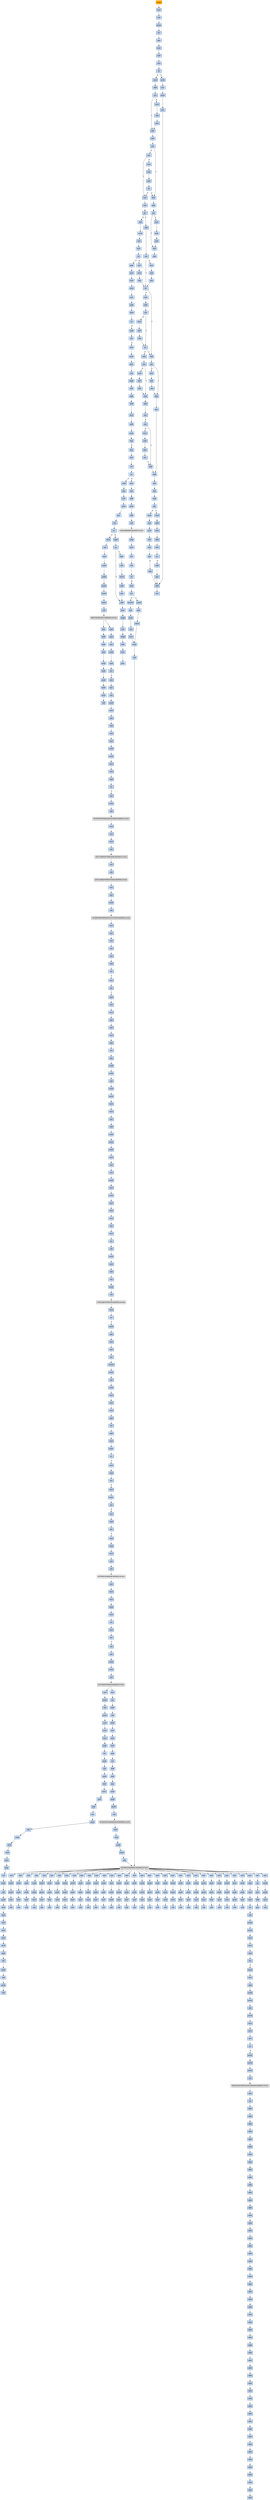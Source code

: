 strict digraph G {
	graph [bgcolor=transparent,
		name=G
	];
	node [color=lightsteelblue,
		fillcolor=lightsteelblue,
		shape=rectangle,
		style=filled
	];
	a0x0082abc0pusha_	[color=lightgrey,
		fillcolor=orange,
		label=pusha];
	a0x0082abc1movl_0x795000UINT32_esi	[label=movl];
	a0x0082abc0pusha_ -> a0x0082abc1movl_0x795000UINT32_esi	[color="#000000"];
	a0x0082abc6leal__3751936esi__edi	[label=leal];
	a0x0082abc1movl_0x795000UINT32_esi -> a0x0082abc6leal__3751936esi__edi	[color="#000000"];
	a0x0082abccpushl_edi	[label=pushl];
	a0x0082abc6leal__3751936esi__edi -> a0x0082abccpushl_edi	[color="#000000"];
	a0x0082abcdorl_0xffffffffUINT8_ebp	[label=orl];
	a0x0082abccpushl_edi -> a0x0082abcdorl_0xffffffffUINT8_ebp	[color="#000000"];
	a0x0082abd0jmp_0x0082abe2	[label=jmp];
	a0x0082abcdorl_0xffffffffUINT8_ebp -> a0x0082abd0jmp_0x0082abe2	[color="#000000"];
	a0x0082abe2movl_esi__ebx	[label=movl];
	a0x0082abd0jmp_0x0082abe2 -> a0x0082abe2movl_esi__ebx	[color="#000000"];
	a0x0082abe4subl_0xfffffffcUINT8_esi	[label=subl];
	a0x0082abe2movl_esi__ebx -> a0x0082abe4subl_0xfffffffcUINT8_esi	[color="#000000"];
	a0x0082abe7adcl_ebx_ebx	[label=adcl];
	a0x0082abe4subl_0xfffffffcUINT8_esi -> a0x0082abe7adcl_ebx_ebx	[color="#000000"];
	a0x0082abe9jb_0x0082abd8	[label=jb];
	a0x0082abe7adcl_ebx_ebx -> a0x0082abe9jb_0x0082abd8	[color="#000000"];
	a0x0082abd8movb_esi__al	[label=movb];
	a0x0082abe9jb_0x0082abd8 -> a0x0082abd8movb_esi__al	[color="#000000",
		label=T];
	a0x0082abebmovl_0x1UINT32_eax	[label=movl];
	a0x0082abe9jb_0x0082abd8 -> a0x0082abebmovl_0x1UINT32_eax	[color="#000000",
		label=F];
	a0x0082abdaincl_esi	[label=incl];
	a0x0082abd8movb_esi__al -> a0x0082abdaincl_esi	[color="#000000"];
	a0x0082abdbmovb_al_edi_	[label=movb];
	a0x0082abdaincl_esi -> a0x0082abdbmovb_al_edi_	[color="#000000"];
	a0x0082abddincl_edi	[label=incl];
	a0x0082abdbmovb_al_edi_ -> a0x0082abddincl_edi	[color="#000000"];
	a0x0082abdeaddl_ebx_ebx	[label=addl];
	a0x0082abddincl_edi -> a0x0082abdeaddl_ebx_ebx	[color="#000000"];
	a0x0082abe0jne_0x0082abe9	[label=jne];
	a0x0082abdeaddl_ebx_ebx -> a0x0082abe0jne_0x0082abe9	[color="#000000"];
	a0x0082abf0addl_ebx_ebx	[label=addl];
	a0x0082abebmovl_0x1UINT32_eax -> a0x0082abf0addl_ebx_ebx	[color="#000000"];
	a0x0082abf2jne_0x0082abfb	[label=jne];
	a0x0082abf0addl_ebx_ebx -> a0x0082abf2jne_0x0082abfb	[color="#000000"];
	a0x0082abfbadcl_eax_eax	[label=adcl];
	a0x0082abf2jne_0x0082abfb -> a0x0082abfbadcl_eax_eax	[color="#000000",
		label=T];
	a0x0082abf4movl_esi__ebx	[label=movl];
	a0x0082abf2jne_0x0082abfb -> a0x0082abf4movl_esi__ebx	[color="#000000",
		label=F];
	a0x0082abfdaddl_ebx_ebx	[label=addl];
	a0x0082abfbadcl_eax_eax -> a0x0082abfdaddl_ebx_ebx	[color="#000000"];
	a0x0082abffjae_0x0082ac0c	[label=jae];
	a0x0082abfdaddl_ebx_ebx -> a0x0082abffjae_0x0082ac0c	[color="#000000"];
	a0x0082ac01jne_0x0082ac2b	[label=jne];
	a0x0082abffjae_0x0082ac0c -> a0x0082ac01jne_0x0082ac2b	[color="#000000",
		label=F];
	a0x0082ac0cdecl_eax	[label=decl];
	a0x0082abffjae_0x0082ac0c -> a0x0082ac0cdecl_eax	[color="#000000",
		label=T];
	a0x0082ac2bxorl_ecx_ecx	[label=xorl];
	a0x0082ac01jne_0x0082ac2b -> a0x0082ac2bxorl_ecx_ecx	[color="#000000",
		label=T];
	a0x0082ac03movl_esi__ebx	[label=movl];
	a0x0082ac01jne_0x0082ac2b -> a0x0082ac03movl_esi__ebx	[color="#000000",
		label=F];
	a0x0082ac2dsubl_0x3UINT8_eax	[label=subl];
	a0x0082ac2bxorl_ecx_ecx -> a0x0082ac2dsubl_0x3UINT8_eax	[color="#000000"];
	a0x0082ac30jb_0x0082ac43	[label=jb];
	a0x0082ac2dsubl_0x3UINT8_eax -> a0x0082ac30jb_0x0082ac43	[color="#000000"];
	a0x0082ac43addl_ebx_ebx	[label=addl];
	a0x0082ac30jb_0x0082ac43 -> a0x0082ac43addl_ebx_ebx	[color="#000000",
		label=T];
	a0x0082ac32shll_0x8UINT8_eax	[label=shll];
	a0x0082ac30jb_0x0082ac43 -> a0x0082ac32shll_0x8UINT8_eax	[color="#000000",
		label=F];
	a0x0082ac45jne_0x0082ac4e	[label=jne];
	a0x0082ac43addl_ebx_ebx -> a0x0082ac45jne_0x0082ac4e	[color="#000000"];
	a0x0082ac4ejb_0x0082ac1c	[label=jb];
	a0x0082ac45jne_0x0082ac4e -> a0x0082ac4ejb_0x0082ac1c	[color="#000000",
		label=T];
	a0x0082ac47movl_esi__ebx	[label=movl];
	a0x0082ac45jne_0x0082ac4e -> a0x0082ac47movl_esi__ebx	[color="#000000",
		label=F];
	a0x0082ac1caddl_ebx_ebx	[label=addl];
	a0x0082ac4ejb_0x0082ac1c -> a0x0082ac1caddl_ebx_ebx	[color="#000000",
		label=T];
	a0x0082ac50incl_ecx	[label=incl];
	a0x0082ac4ejb_0x0082ac1c -> a0x0082ac50incl_ecx	[color="#000000",
		label=F];
	a0x0082ac1ejne_0x0082ac27	[label=jne];
	a0x0082ac1caddl_ebx_ebx -> a0x0082ac1ejne_0x0082ac27	[color="#000000"];
	a0x0082ac27adcl_ecx_ecx	[label=adcl];
	a0x0082ac1ejne_0x0082ac27 -> a0x0082ac27adcl_ecx_ecx	[color="#000000",
		label=T];
	a0x0082ac20movl_esi__ebx	[label=movl];
	a0x0082ac1ejne_0x0082ac27 -> a0x0082ac20movl_esi__ebx	[color="#000000",
		label=F];
	a0x0082ac29jmp_0x0082ac7d	[label=jmp];
	a0x0082ac27adcl_ecx_ecx -> a0x0082ac29jmp_0x0082ac7d	[color="#000000"];
	a0x0082ac7dcmpl_0xfffffb00UINT32_ebp	[label=cmpl];
	a0x0082ac29jmp_0x0082ac7d -> a0x0082ac7dcmpl_0xfffffb00UINT32_ebp	[color="#000000"];
	a0x0082ac83adcl_0x2UINT8_ecx	[label=adcl];
	a0x0082ac7dcmpl_0xfffffb00UINT32_ebp -> a0x0082ac83adcl_0x2UINT8_ecx	[color="#000000"];
	a0x0082ac86leal_ediebp__edx	[label=leal];
	a0x0082ac83adcl_0x2UINT8_ecx -> a0x0082ac86leal_ediebp__edx	[color="#000000"];
	a0x0082ac89cmpl_0xfffffffcUINT8_ebp	[label=cmpl];
	a0x0082ac86leal_ediebp__edx -> a0x0082ac89cmpl_0xfffffffcUINT8_ebp	[color="#000000"];
	a0x0082ac8cjbe_0x0082ac9c	[label=jbe];
	a0x0082ac89cmpl_0xfffffffcUINT8_ebp -> a0x0082ac8cjbe_0x0082ac9c	[color="#000000"];
	a0x0082ac8emovb_edx__al	[label=movb];
	a0x0082ac8cjbe_0x0082ac9c -> a0x0082ac8emovb_edx__al	[color="#000000",
		label=F];
	a0x0082ac9cmovl_edx__eax	[label=movl];
	a0x0082ac8cjbe_0x0082ac9c -> a0x0082ac9cmovl_edx__eax	[color="#000000",
		label=T];
	a0x0082ac90incl_edx	[label=incl];
	a0x0082ac8emovb_edx__al -> a0x0082ac90incl_edx	[color="#000000"];
	a0x0082ac91movb_al_edi_	[label=movb];
	a0x0082ac90incl_edx -> a0x0082ac91movb_al_edi_	[color="#000000"];
	a0x0082ac93incl_edi	[label=incl];
	a0x0082ac91movb_al_edi_ -> a0x0082ac93incl_edi	[color="#000000"];
	a0x0082ac94decl_ecx	[label=decl];
	a0x0082ac93incl_edi -> a0x0082ac94decl_ecx	[color="#000000"];
	a0x0082ac95jne_0x0082ac8e	[label=jne];
	a0x0082ac94decl_ecx -> a0x0082ac95jne_0x0082ac8e	[color="#000000"];
	a0x0082ac97jmp_0x0082abde	[label=jmp];
	a0x0082ac95jne_0x0082ac8e -> a0x0082ac97jmp_0x0082abde	[color="#000000",
		label=F];
	a0x0082ac97jmp_0x0082abde -> a0x0082abdeaddl_ebx_ebx	[color="#000000"];
	a0x0082ac35movb_esi__al	[label=movb];
	a0x0082ac32shll_0x8UINT8_eax -> a0x0082ac35movb_esi__al	[color="#000000"];
	a0x0082ac37incl_esi	[label=incl];
	a0x0082ac35movb_esi__al -> a0x0082ac37incl_esi	[color="#000000"];
	a0x0082ac38xorl_0xffffffffUINT8_eax	[label=xorl];
	a0x0082ac37incl_esi -> a0x0082ac38xorl_0xffffffffUINT8_eax	[color="#000000"];
	a0x0082ac3bje_0x0082acb2	[label=je];
	a0x0082ac38xorl_0xffffffffUINT8_eax -> a0x0082ac3bje_0x0082acb2	[color="#000000"];
	a0x0082ac3dsarl_eax	[label=sarl];
	a0x0082ac3bje_0x0082acb2 -> a0x0082ac3dsarl_eax	[color="#000000",
		label=F];
	a0x0082acb2popl_esi	[label=popl];
	a0x0082ac3bje_0x0082acb2 -> a0x0082acb2popl_esi	[color="#000000",
		label=T];
	a0x0082ac3fmovl_eax_ebp	[label=movl];
	a0x0082ac3dsarl_eax -> a0x0082ac3fmovl_eax_ebp	[color="#000000"];
	a0x0082ac41jmp_0x0082ac4e	[label=jmp];
	a0x0082ac3fmovl_eax_ebp -> a0x0082ac41jmp_0x0082ac4e	[color="#000000"];
	a0x0082ac41jmp_0x0082ac4e -> a0x0082ac4ejb_0x0082ac1c	[color="#000000"];
	a0x0082ac9eaddl_0x4UINT8_edx	[label=addl];
	a0x0082ac9cmovl_edx__eax -> a0x0082ac9eaddl_0x4UINT8_edx	[color="#000000"];
	a0x0082aca1movl_eax_edi_	[label=movl];
	a0x0082ac9eaddl_0x4UINT8_edx -> a0x0082aca1movl_eax_edi_	[color="#000000"];
	a0x0082aca3addl_0x4UINT8_edi	[label=addl];
	a0x0082aca1movl_eax_edi_ -> a0x0082aca3addl_0x4UINT8_edi	[color="#000000"];
	a0x0082aca6subl_0x4UINT8_ecx	[label=subl];
	a0x0082aca3addl_0x4UINT8_edi -> a0x0082aca6subl_0x4UINT8_ecx	[color="#000000"];
	a0x0082aca9ja_0x0082ac9c	[label=ja];
	a0x0082aca6subl_0x4UINT8_ecx -> a0x0082aca9ja_0x0082ac9c	[color="#000000"];
	a0x0082acabaddl_ecx_edi	[label=addl];
	a0x0082aca9ja_0x0082ac9c -> a0x0082acabaddl_ecx_edi	[color="#000000",
		label=F];
	a0x0082acadjmp_0x0082abde	[label=jmp];
	a0x0082acabaddl_ecx_edi -> a0x0082acadjmp_0x0082abde	[color="#000000"];
	a0x0082acadjmp_0x0082abde -> a0x0082abdeaddl_ebx_ebx	[color="#000000"];
	a0x0082ac22subl_0xfffffffcUINT8_esi	[label=subl];
	a0x0082ac20movl_esi__ebx -> a0x0082ac22subl_0xfffffffcUINT8_esi	[color="#000000"];
	a0x0082ac25adcl_ebx_ebx	[label=adcl];
	a0x0082ac22subl_0xfffffffcUINT8_esi -> a0x0082ac25adcl_ebx_ebx	[color="#000000"];
	a0x0082ac25adcl_ebx_ebx -> a0x0082ac27adcl_ecx_ecx	[color="#000000"];
	a0x0082ac51addl_ebx_ebx	[label=addl];
	a0x0082ac50incl_ecx -> a0x0082ac51addl_ebx_ebx	[color="#000000"];
	a0x0082ac53jne_0x0082ac5c	[label=jne];
	a0x0082ac51addl_ebx_ebx -> a0x0082ac53jne_0x0082ac5c	[color="#000000"];
	a0x0082ac5cjb_0x0082ac1c	[label=jb];
	a0x0082ac53jne_0x0082ac5c -> a0x0082ac5cjb_0x0082ac1c	[color="#000000",
		label=T];
	a0x0082ac55movl_esi__ebx	[label=movl];
	a0x0082ac53jne_0x0082ac5c -> a0x0082ac55movl_esi__ebx	[color="#000000",
		label=F];
	a0x0082ac5cjb_0x0082ac1c -> a0x0082ac1caddl_ebx_ebx	[color="#000000",
		label=T];
	a0x0082ac5eaddl_ebx_ebx	[label=addl];
	a0x0082ac5cjb_0x0082ac1c -> a0x0082ac5eaddl_ebx_ebx	[color="#000000",
		label=F];
	a0x0082ac0daddl_ebx_ebx	[label=addl];
	a0x0082ac0cdecl_eax -> a0x0082ac0daddl_ebx_ebx	[color="#000000"];
	a0x0082ac0fjne_0x0082ac18	[label=jne];
	a0x0082ac0daddl_ebx_ebx -> a0x0082ac0fjne_0x0082ac18	[color="#000000"];
	a0x0082ac18adcl_eax_eax	[label=adcl];
	a0x0082ac0fjne_0x0082ac18 -> a0x0082ac18adcl_eax_eax	[color="#000000",
		label=T];
	a0x0082ac11movl_esi__ebx	[label=movl];
	a0x0082ac0fjne_0x0082ac18 -> a0x0082ac11movl_esi__ebx	[color="#000000",
		label=F];
	a0x0082ac1ajmp_0x0082abf0	[label=jmp];
	a0x0082ac18adcl_eax_eax -> a0x0082ac1ajmp_0x0082abf0	[color="#000000"];
	a0x0082abf6subl_0xfffffffcUINT8_esi	[label=subl];
	a0x0082abf4movl_esi__ebx -> a0x0082abf6subl_0xfffffffcUINT8_esi	[color="#000000"];
	a0x0082abf9adcl_ebx_ebx	[label=adcl];
	a0x0082abf6subl_0xfffffffcUINT8_esi -> a0x0082abf9adcl_ebx_ebx	[color="#000000"];
	a0x0082abf9adcl_ebx_ebx -> a0x0082abfbadcl_eax_eax	[color="#000000"];
	a0x0082ac60jne_0x0082ac69	[label=jne];
	a0x0082ac5eaddl_ebx_ebx -> a0x0082ac60jne_0x0082ac69	[color="#000000"];
	a0x0082ac69adcl_ecx_ecx	[label=adcl];
	a0x0082ac60jne_0x0082ac69 -> a0x0082ac69adcl_ecx_ecx	[color="#000000",
		label=T];
	a0x0082ac62movl_esi__ebx	[label=movl];
	a0x0082ac60jne_0x0082ac69 -> a0x0082ac62movl_esi__ebx	[color="#000000",
		label=F];
	a0x0082ac6baddl_ebx_ebx	[label=addl];
	a0x0082ac69adcl_ecx_ecx -> a0x0082ac6baddl_ebx_ebx	[color="#000000"];
	a0x0082ac6djae_0x0082ac5e	[label=jae];
	a0x0082ac6baddl_ebx_ebx -> a0x0082ac6djae_0x0082ac5e	[color="#000000"];
	a0x0082ac6fjne_0x0082ac7a	[label=jne];
	a0x0082ac6djae_0x0082ac5e -> a0x0082ac6fjne_0x0082ac7a	[color="#000000",
		label=F];
	a0x0082ac7aaddl_0x2UINT8_ecx	[label=addl];
	a0x0082ac6fjne_0x0082ac7a -> a0x0082ac7aaddl_0x2UINT8_ecx	[color="#000000",
		label=T];
	a0x0082ac71movl_esi__ebx	[label=movl];
	a0x0082ac6fjne_0x0082ac7a -> a0x0082ac71movl_esi__ebx	[color="#000000",
		label=F];
	a0x0082ac7aaddl_0x2UINT8_ecx -> a0x0082ac7dcmpl_0xfffffb00UINT32_ebp	[color="#000000"];
	a0x0082ac57subl_0xfffffffcUINT8_esi	[label=subl];
	a0x0082ac55movl_esi__ebx -> a0x0082ac57subl_0xfffffffcUINT8_esi	[color="#000000"];
	a0x0082ac5aadcl_ebx_ebx	[label=adcl];
	a0x0082ac57subl_0xfffffffcUINT8_esi -> a0x0082ac5aadcl_ebx_ebx	[color="#000000"];
	a0x0082ac5aadcl_ebx_ebx -> a0x0082ac5cjb_0x0082ac1c	[color="#000000"];
	a0x0082ac05subl_0xfffffffcUINT8_esi	[label=subl];
	a0x0082ac03movl_esi__ebx -> a0x0082ac05subl_0xfffffffcUINT8_esi	[color="#000000"];
	a0x0082ac08adcl_ebx_ebx	[label=adcl];
	a0x0082ac05subl_0xfffffffcUINT8_esi -> a0x0082ac08adcl_ebx_ebx	[color="#000000"];
	a0x0082ac0ajb_0x0082ac2b	[label=jb];
	a0x0082ac08adcl_ebx_ebx -> a0x0082ac0ajb_0x0082ac2b	[color="#000000"];
	a0x0082ac0ajb_0x0082ac2b -> a0x0082ac2bxorl_ecx_ecx	[color="#000000",
		label=T];
	a0x0082ac0ajb_0x0082ac2b -> a0x0082ac0cdecl_eax	[color="#000000",
		label=F];
	a0x0082ac73subl_0xfffffffcUINT8_esi	[label=subl];
	a0x0082ac71movl_esi__ebx -> a0x0082ac73subl_0xfffffffcUINT8_esi	[color="#000000"];
	a0x0082ac76adcl_ebx_ebx	[label=adcl];
	a0x0082ac73subl_0xfffffffcUINT8_esi -> a0x0082ac76adcl_ebx_ebx	[color="#000000"];
	a0x0082ac78jae_0x0082ac5e	[label=jae];
	a0x0082ac76adcl_ebx_ebx -> a0x0082ac78jae_0x0082ac5e	[color="#000000"];
	a0x0082ac78jae_0x0082ac5e -> a0x0082ac7aaddl_0x2UINT8_ecx	[color="#000000",
		label=F];
	a0x0082ac64subl_0xfffffffcUINT8_esi	[label=subl];
	a0x0082ac62movl_esi__ebx -> a0x0082ac64subl_0xfffffffcUINT8_esi	[color="#000000"];
	a0x0082ac67adcl_ebx_ebx	[label=adcl];
	a0x0082ac64subl_0xfffffffcUINT8_esi -> a0x0082ac67adcl_ebx_ebx	[color="#000000"];
	a0x0082ac67adcl_ebx_ebx -> a0x0082ac69adcl_ecx_ecx	[color="#000000"];
	a0x0082ac13subl_0xfffffffcUINT8_esi	[label=subl];
	a0x0082ac11movl_esi__ebx -> a0x0082ac13subl_0xfffffffcUINT8_esi	[color="#000000"];
	a0x0082ac16adcl_ebx_ebx	[label=adcl];
	a0x0082ac13subl_0xfffffffcUINT8_esi -> a0x0082ac16adcl_ebx_ebx	[color="#000000"];
	a0x0082ac16adcl_ebx_ebx -> a0x0082ac18adcl_eax_eax	[color="#000000"];
	a0x0082ac49subl_0xfffffffcUINT8_esi	[label=subl];
	a0x0082ac47movl_esi__ebx -> a0x0082ac49subl_0xfffffffcUINT8_esi	[color="#000000"];
	a0x0082ac4cadcl_ebx_ebx	[label=adcl];
	a0x0082ac49subl_0xfffffffcUINT8_esi -> a0x0082ac4cadcl_ebx_ebx	[color="#000000"];
	a0x0082ac4cadcl_ebx_ebx -> a0x0082ac4ejb_0x0082ac1c	[color="#000000"];
	a0x0082acb3movl_esi_edi	[label=movl];
	a0x0082acb2popl_esi -> a0x0082acb3movl_esi_edi	[color="#000000"];
	a0x0082acb5movl_0x195dUINT32_ecx	[label=movl];
	a0x0082acb3movl_esi_edi -> a0x0082acb5movl_0x195dUINT32_ecx	[color="#000000"];
	a0x0082acbamovb_edi__al	[label=movb];
	a0x0082acb5movl_0x195dUINT32_ecx -> a0x0082acbamovb_edi__al	[color="#000000"];
	a0x0082acbcincl_edi	[label=incl];
	a0x0082acbamovb_edi__al -> a0x0082acbcincl_edi	[color="#000000"];
	a0x0082acbdsubb_0xffffffe8UINT8_al	[label=subb];
	a0x0082acbcincl_edi -> a0x0082acbdsubb_0xffffffe8UINT8_al	[color="#000000"];
	a0x0082acbfcmpb_0x1UINT8_al	[label=cmpb];
	a0x0082acbdsubb_0xffffffe8UINT8_al -> a0x0082acbfcmpb_0x1UINT8_al	[color="#000000"];
	a0x0082acc1ja_0x0082acba	[label=ja];
	a0x0082acbfcmpb_0x1UINT8_al -> a0x0082acc1ja_0x0082acba	[color="#000000"];
	a0x0082acc3cmpb_0x9UINT8_edi_	[label=cmpb];
	a0x0082acc1ja_0x0082acba -> a0x0082acc3cmpb_0x9UINT8_edi_	[color="#000000",
		label=F];
	a0x0082acc6jne_0x0082acba	[label=jne];
	a0x0082acc3cmpb_0x9UINT8_edi_ -> a0x0082acc6jne_0x0082acba	[color="#000000"];
	a0x0082acc8movl_edi__eax	[label=movl];
	a0x0082acc6jne_0x0082acba -> a0x0082acc8movl_edi__eax	[color="#000000",
		label=F];
	a0x0082accamovb_0x4edi__bl	[label=movb];
	a0x0082acc8movl_edi__eax -> a0x0082accamovb_0x4edi__bl	[color="#000000"];
	a0x0082accdshrw_0x8UINT8_ax	[label=shrw];
	a0x0082accamovb_0x4edi__bl -> a0x0082accdshrw_0x8UINT8_ax	[color="#000000"];
	a0x0082acd1roll_0x10UINT8_eax	[label=roll];
	a0x0082accdshrw_0x8UINT8_ax -> a0x0082acd1roll_0x10UINT8_eax	[color="#000000"];
	a0x0082acd4xchgb_al_ah	[label=xchgb];
	a0x0082acd1roll_0x10UINT8_eax -> a0x0082acd4xchgb_al_ah	[color="#000000"];
	a0x0082acd6subl_edi_eax	[label=subl];
	a0x0082acd4xchgb_al_ah -> a0x0082acd6subl_edi_eax	[color="#000000"];
	a0x0082acd8subb_0xffffffe8UINT8_bl	[label=subb];
	a0x0082acd6subl_edi_eax -> a0x0082acd8subb_0xffffffe8UINT8_bl	[color="#000000"];
	a0x0082acdbaddl_esi_eax	[label=addl];
	a0x0082acd8subb_0xffffffe8UINT8_bl -> a0x0082acdbaddl_esi_eax	[color="#000000"];
	a0x0082acddmovl_eax_edi_	[label=movl];
	a0x0082acdbaddl_esi_eax -> a0x0082acddmovl_eax_edi_	[color="#000000"];
	a0x0082acdfaddl_0x5UINT8_edi	[label=addl];
	a0x0082acddmovl_eax_edi_ -> a0x0082acdfaddl_0x5UINT8_edi	[color="#000000"];
	a0x0082ace2movb_bl_al	[label=movb];
	a0x0082acdfaddl_0x5UINT8_edi -> a0x0082ace2movb_bl_al	[color="#000000"];
	a0x0082ace4loop_0x0082acbf	[label=loop];
	a0x0082ace2movb_bl_al -> a0x0082ace4loop_0x0082acbf	[color="#000000"];
	a0x0082ace6leal_0x425000esi__edi	[label=leal];
	a0x0082ace4loop_0x0082acbf -> a0x0082ace6leal_0x425000esi__edi	[color="#000000",
		label=F];
	a0x0082acecmovl_edi__eax	[label=movl];
	a0x0082ace6leal_0x425000esi__edi -> a0x0082acecmovl_edi__eax	[color="#000000"];
	a0x0082aceeorl_eax_eax	[label=orl];
	a0x0082acecmovl_edi__eax -> a0x0082aceeorl_eax_eax	[color="#000000"];
	a0x0082acf0je_0x0082ad37	[label=je];
	a0x0082aceeorl_eax_eax -> a0x0082acf0je_0x0082ad37	[color="#000000"];
	a0x0082acf2movl_0x4edi__ebx	[label=movl];
	a0x0082acf0je_0x0082ad37 -> a0x0082acf2movl_0x4edi__ebx	[color="#000000",
		label=F];
	a0x0082ad37addl_0x4UINT8_edi	[label=addl];
	a0x0082acf0je_0x0082ad37 -> a0x0082ad37addl_0x4UINT8_edi	[color="#000000",
		label=T];
	a0x0082acf5leal_0x42e0c8eaxesi__eax	[label=leal];
	a0x0082acf2movl_0x4edi__ebx -> a0x0082acf5leal_0x42e0c8eaxesi__eax	[color="#000000"];
	a0x0082acfcaddl_esi_ebx	[label=addl];
	a0x0082acf5leal_0x42e0c8eaxesi__eax -> a0x0082acfcaddl_esi_ebx	[color="#000000"];
	a0x0082acfepushl_eax	[label=pushl];
	a0x0082acfcaddl_esi_ebx -> a0x0082acfepushl_eax	[color="#000000"];
	a0x0082acffaddl_0x8UINT8_edi	[label=addl];
	a0x0082acfepushl_eax -> a0x0082acffaddl_0x8UINT8_edi	[color="#000000"];
	a0x0082ad02call_0x42e200esi_	[label=call];
	a0x0082acffaddl_0x8UINT8_edi -> a0x0082ad02call_0x42e200esi_	[color="#000000"];
	LOADLIBRARYA_KERNEL32_DLL	[color=lightgrey,
		fillcolor=lightgrey,
		label="LOADLIBRARYA-KERNEL32-DLL"];
	a0x0082ad02call_0x42e200esi_ -> LOADLIBRARYA_KERNEL32_DLL	[color="#000000"];
	a0x0082ad08xchgl_eax_ebp	[label=xchgl];
	LOADLIBRARYA_KERNEL32_DLL -> a0x0082ad08xchgl_eax_ebp	[color="#000000"];
	a0x0082ad09movb_edi__al	[label=movb];
	a0x0082ad08xchgl_eax_ebp -> a0x0082ad09movb_edi__al	[color="#000000"];
	a0x0082ad0bincl_edi	[label=incl];
	a0x0082ad09movb_edi__al -> a0x0082ad0bincl_edi	[color="#000000"];
	a0x0082ad0corb_al_al	[label=orb];
	a0x0082ad0bincl_edi -> a0x0082ad0corb_al_al	[color="#000000"];
	a0x0082ad0eje_0x0082acec	[label=je];
	a0x0082ad0corb_al_al -> a0x0082ad0eje_0x0082acec	[color="#000000"];
	a0x0082ad10movl_edi_ecx	[label=movl];
	a0x0082ad0eje_0x0082acec -> a0x0082ad10movl_edi_ecx	[color="#000000",
		label=F];
	a0x0082ad12jns_0x0082ad1b	[label=jns];
	a0x0082ad10movl_edi_ecx -> a0x0082ad12jns_0x0082ad1b	[color="#000000"];
	a0x0082ad1bpushl_edi	[label=pushl];
	a0x0082ad12jns_0x0082ad1b -> a0x0082ad1bpushl_edi	[color="#000000",
		label=T];
	a0x0082ad14movzwl_edi__eax	[label=movzwl];
	a0x0082ad12jns_0x0082ad1b -> a0x0082ad14movzwl_edi__eax	[color="#000000",
		label=F];
	a0x0082ad1cdecl_eax	[label=decl];
	a0x0082ad1bpushl_edi -> a0x0082ad1cdecl_eax	[color="#000000"];
	a0x0082ad1drepnz_scasb_es_edi__al	[label=repnz];
	a0x0082ad1cdecl_eax -> a0x0082ad1drepnz_scasb_es_edi__al	[color="#000000"];
	a0x0082ad1fpushl_ebp	[label=pushl];
	a0x0082ad1drepnz_scasb_es_edi__al -> a0x0082ad1fpushl_ebp	[color="#000000"];
	a0x0082ad20call_0x42e208esi_	[label=call];
	a0x0082ad1fpushl_ebp -> a0x0082ad20call_0x42e208esi_	[color="#000000"];
	GETPROCADDRESS_KERNEL32_DLL	[color=lightgrey,
		fillcolor=lightgrey,
		label="GETPROCADDRESS-KERNEL32-DLL"];
	a0x0082ad20call_0x42e208esi_ -> GETPROCADDRESS_KERNEL32_DLL	[color="#000000"];
	a0x0082ad26orl_eax_eax	[label=orl];
	GETPROCADDRESS_KERNEL32_DLL -> a0x0082ad26orl_eax_eax	[color="#000000"];
	a0x0043b849xorl_0x464180_eax	[label=xorl];
	GETPROCADDRESS_KERNEL32_DLL -> a0x0043b849xorl_0x464180_eax	[color="#000000"];
	a0x0043b85cxorl_0x464180_eax	[label=xorl];
	GETPROCADDRESS_KERNEL32_DLL -> a0x0043b85cxorl_0x464180_eax	[color="#000000"];
	a0x0043b86fxorl_0x464180_eax	[label=xorl];
	GETPROCADDRESS_KERNEL32_DLL -> a0x0043b86fxorl_0x464180_eax	[color="#000000"];
	a0x0043b882xorl_0x464180_eax	[label=xorl];
	GETPROCADDRESS_KERNEL32_DLL -> a0x0043b882xorl_0x464180_eax	[color="#000000"];
	a0x0043b895xorl_0x464180_eax	[label=xorl];
	GETPROCADDRESS_KERNEL32_DLL -> a0x0043b895xorl_0x464180_eax	[color="#000000"];
	a0x0043b8a8xorl_0x464180_eax	[label=xorl];
	GETPROCADDRESS_KERNEL32_DLL -> a0x0043b8a8xorl_0x464180_eax	[color="#000000"];
	a0x0043b8bbxorl_0x464180_eax	[label=xorl];
	GETPROCADDRESS_KERNEL32_DLL -> a0x0043b8bbxorl_0x464180_eax	[color="#000000"];
	a0x0043b8cexorl_0x464180_eax	[label=xorl];
	GETPROCADDRESS_KERNEL32_DLL -> a0x0043b8cexorl_0x464180_eax	[color="#000000"];
	a0x0043b8e1xorl_0x464180_eax	[label=xorl];
	GETPROCADDRESS_KERNEL32_DLL -> a0x0043b8e1xorl_0x464180_eax	[color="#000000"];
	a0x0043b8f4xorl_0x464180_eax	[label=xorl];
	GETPROCADDRESS_KERNEL32_DLL -> a0x0043b8f4xorl_0x464180_eax	[color="#000000"];
	a0x0043b907xorl_0x464180_eax	[label=xorl];
	GETPROCADDRESS_KERNEL32_DLL -> a0x0043b907xorl_0x464180_eax	[color="#000000"];
	a0x0043b91axorl_0x464180_eax	[label=xorl];
	GETPROCADDRESS_KERNEL32_DLL -> a0x0043b91axorl_0x464180_eax	[color="#000000"];
	a0x0043b92dxorl_0x464180_eax	[label=xorl];
	GETPROCADDRESS_KERNEL32_DLL -> a0x0043b92dxorl_0x464180_eax	[color="#000000"];
	a0x0043b940xorl_0x464180_eax	[label=xorl];
	GETPROCADDRESS_KERNEL32_DLL -> a0x0043b940xorl_0x464180_eax	[color="#000000"];
	a0x0043b953xorl_0x464180_eax	[label=xorl];
	GETPROCADDRESS_KERNEL32_DLL -> a0x0043b953xorl_0x464180_eax	[color="#000000"];
	a0x0043b966xorl_0x464180_eax	[label=xorl];
	GETPROCADDRESS_KERNEL32_DLL -> a0x0043b966xorl_0x464180_eax	[color="#000000"];
	a0x0043b979xorl_0x464180_eax	[label=xorl];
	GETPROCADDRESS_KERNEL32_DLL -> a0x0043b979xorl_0x464180_eax	[color="#000000"];
	a0x0043b98cxorl_0x464180_eax	[label=xorl];
	GETPROCADDRESS_KERNEL32_DLL -> a0x0043b98cxorl_0x464180_eax	[color="#000000"];
	a0x0043b99fxorl_0x464180_eax	[label=xorl];
	GETPROCADDRESS_KERNEL32_DLL -> a0x0043b99fxorl_0x464180_eax	[color="#000000"];
	a0x0043b9b2xorl_0x464180_eax	[label=xorl];
	GETPROCADDRESS_KERNEL32_DLL -> a0x0043b9b2xorl_0x464180_eax	[color="#000000"];
	a0x0043b9c5xorl_0x464180_eax	[label=xorl];
	GETPROCADDRESS_KERNEL32_DLL -> a0x0043b9c5xorl_0x464180_eax	[color="#000000"];
	a0x0043b9d8xorl_0x464180_eax	[label=xorl];
	GETPROCADDRESS_KERNEL32_DLL -> a0x0043b9d8xorl_0x464180_eax	[color="#000000"];
	a0x0043b9ebxorl_0x464180_eax	[label=xorl];
	GETPROCADDRESS_KERNEL32_DLL -> a0x0043b9ebxorl_0x464180_eax	[color="#000000"];
	a0x0043b9fexorl_0x464180_eax	[label=xorl];
	GETPROCADDRESS_KERNEL32_DLL -> a0x0043b9fexorl_0x464180_eax	[color="#000000"];
	a0x0043ba11xorl_0x464180_eax	[label=xorl];
	GETPROCADDRESS_KERNEL32_DLL -> a0x0043ba11xorl_0x464180_eax	[color="#000000"];
	a0x0043ba24xorl_0x464180_eax	[label=xorl];
	GETPROCADDRESS_KERNEL32_DLL -> a0x0043ba24xorl_0x464180_eax	[color="#000000"];
	a0x0043ba37xorl_0x464180_eax	[label=xorl];
	GETPROCADDRESS_KERNEL32_DLL -> a0x0043ba37xorl_0x464180_eax	[color="#000000"];
	a0x0043ba4axorl_0x464180_eax	[label=xorl];
	GETPROCADDRESS_KERNEL32_DLL -> a0x0043ba4axorl_0x464180_eax	[color="#000000"];
	a0x0043ba5dxorl_0x464180_eax	[label=xorl];
	GETPROCADDRESS_KERNEL32_DLL -> a0x0043ba5dxorl_0x464180_eax	[color="#000000"];
	a0x0043ba70xorl_0x464180_eax	[label=xorl];
	GETPROCADDRESS_KERNEL32_DLL -> a0x0043ba70xorl_0x464180_eax	[color="#000000"];
	a0x0043ba83xorl_0x464180_eax	[label=xorl];
	GETPROCADDRESS_KERNEL32_DLL -> a0x0043ba83xorl_0x464180_eax	[color="#000000"];
	a0x0043ba96xorl_0x464180_eax	[label=xorl];
	GETPROCADDRESS_KERNEL32_DLL -> a0x0043ba96xorl_0x464180_eax	[color="#000000"];
	a0x0043baa9xorl_0x464180_eax	[label=xorl];
	GETPROCADDRESS_KERNEL32_DLL -> a0x0043baa9xorl_0x464180_eax	[color="#000000"];
	a0x0082ad28je_0x0082ad31	[label=je];
	a0x0082ad26orl_eax_eax -> a0x0082ad28je_0x0082ad31	[color="#000000"];
	a0x0082ad2amovl_eax_ebx_	[label=movl];
	a0x0082ad28je_0x0082ad31 -> a0x0082ad2amovl_eax_ebx_	[color="#000000",
		label=F];
	a0x0082ad2caddl_0x4UINT8_ebx	[label=addl];
	a0x0082ad2amovl_eax_ebx_ -> a0x0082ad2caddl_0x4UINT8_ebx	[color="#000000"];
	a0x0082ad2fjmp_0x0082ad09	[label=jmp];
	a0x0082ad2caddl_0x4UINT8_ebx -> a0x0082ad2fjmp_0x0082ad09	[color="#000000"];
	a0x0082ad17incl_edi	[label=incl];
	a0x0082ad14movzwl_edi__eax -> a0x0082ad17incl_edi	[color="#000000"];
	a0x0082ad18pushl_eax	[label=pushl];
	a0x0082ad17incl_edi -> a0x0082ad18pushl_eax	[color="#000000"];
	a0x0082ad19incl_edi	[label=incl];
	a0x0082ad18pushl_eax -> a0x0082ad19incl_edi	[color="#000000"];
	a0x0082ad1amovl_0xaef24857UINT32_ecx	[label=movl];
	a0x0082ad19incl_edi -> a0x0082ad1amovl_0xaef24857UINT32_ecx	[color="#000000"];
	a0x0082ad1amovl_0xaef24857UINT32_ecx -> a0x0082ad1fpushl_ebp	[color="#000000"];
	a0x0082ad3aleal__4esi__ebx	[label=leal];
	a0x0082ad37addl_0x4UINT8_edi -> a0x0082ad3aleal__4esi__ebx	[color="#000000"];
	a0x0082ad3dxorl_eax_eax	[label=xorl];
	a0x0082ad3aleal__4esi__ebx -> a0x0082ad3dxorl_eax_eax	[color="#000000"];
	a0x0082ad3fmovb_edi__al	[label=movb];
	a0x0082ad3dxorl_eax_eax -> a0x0082ad3fmovb_edi__al	[color="#000000"];
	a0x0082ad41incl_edi	[label=incl];
	a0x0082ad3fmovb_edi__al -> a0x0082ad41incl_edi	[color="#000000"];
	a0x0082ad42orl_eax_eax	[label=orl];
	a0x0082ad41incl_edi -> a0x0082ad42orl_eax_eax	[color="#000000"];
	a0x0082ad44je_0x0082ad68	[label=je];
	a0x0082ad42orl_eax_eax -> a0x0082ad44je_0x0082ad68	[color="#000000"];
	a0x0082ad46cmpb_0xffffffefUINT8_al	[label=cmpb];
	a0x0082ad44je_0x0082ad68 -> a0x0082ad46cmpb_0xffffffefUINT8_al	[color="#000000",
		label=F];
	a0x0082ad68movl_0x42e20cesi__ebp	[label=movl];
	a0x0082ad44je_0x0082ad68 -> a0x0082ad68movl_0x42e20cesi__ebp	[color="#000000",
		label=T];
	a0x0082ad48ja_0x0082ad5b	[label=ja];
	a0x0082ad46cmpb_0xffffffefUINT8_al -> a0x0082ad48ja_0x0082ad5b	[color="#000000"];
	a0x0082ad4aaddl_eax_ebx	[label=addl];
	a0x0082ad48ja_0x0082ad5b -> a0x0082ad4aaddl_eax_ebx	[color="#000000",
		label=F];
	a0x0082ad5bandb_0xfUINT8_al	[label=andb];
	a0x0082ad48ja_0x0082ad5b -> a0x0082ad5bandb_0xfUINT8_al	[color="#000000",
		label=T];
	a0x0082ad4cmovl_ebx__eax	[label=movl];
	a0x0082ad4aaddl_eax_ebx -> a0x0082ad4cmovl_ebx__eax	[color="#000000"];
	a0x0082ad4exchgb_al_ah	[label=xchgb];
	a0x0082ad4cmovl_ebx__eax -> a0x0082ad4exchgb_al_ah	[color="#000000"];
	a0x0082ad50roll_0x10UINT8_eax	[label=roll];
	a0x0082ad4exchgb_al_ah -> a0x0082ad50roll_0x10UINT8_eax	[color="#000000"];
	a0x0082ad53xchgb_al_ah	[label=xchgb];
	a0x0082ad50roll_0x10UINT8_eax -> a0x0082ad53xchgb_al_ah	[color="#000000"];
	a0x0082ad55addl_esi_eax	[label=addl];
	a0x0082ad53xchgb_al_ah -> a0x0082ad55addl_esi_eax	[color="#000000"];
	a0x0082ad57movl_eax_ebx_	[label=movl];
	a0x0082ad55addl_esi_eax -> a0x0082ad57movl_eax_ebx_	[color="#000000"];
	a0x0082ad59jmp_0x0082ad3d	[label=jmp];
	a0x0082ad57movl_eax_ebx_ -> a0x0082ad59jmp_0x0082ad3d	[color="#000000"];
	a0x0082ad5dshll_0x10UINT8_eax	[label=shll];
	a0x0082ad5bandb_0xfUINT8_al -> a0x0082ad5dshll_0x10UINT8_eax	[color="#000000"];
	a0x0082ad60movw_edi__ax	[label=movw];
	a0x0082ad5dshll_0x10UINT8_eax -> a0x0082ad60movw_edi__ax	[color="#000000"];
	a0x0082ad63addl_0x2UINT8_edi	[label=addl];
	a0x0082ad60movw_edi__ax -> a0x0082ad63addl_0x2UINT8_edi	[color="#000000"];
	a0x0082ad66jmp_0x0082ad4a	[label=jmp];
	a0x0082ad63addl_0x2UINT8_edi -> a0x0082ad66jmp_0x0082ad4a	[color="#000000"];
	a0x0082ad66jmp_0x0082ad4a -> a0x0082ad4aaddl_eax_ebx	[color="#000000"];
	a0x0082ad6eleal__4096esi__edi	[label=leal];
	a0x0082ad68movl_0x42e20cesi__ebp -> a0x0082ad6eleal__4096esi__edi	[color="#000000"];
	a0x0082ad74movl_0x1000UINT32_ebx	[label=movl];
	a0x0082ad6eleal__4096esi__edi -> a0x0082ad74movl_0x1000UINT32_ebx	[color="#000000"];
	a0x0082ad79pushl_eax	[label=pushl];
	a0x0082ad74movl_0x1000UINT32_ebx -> a0x0082ad79pushl_eax	[color="#000000"];
	a0x0082ad7apushl_esp	[label=pushl];
	a0x0082ad79pushl_eax -> a0x0082ad7apushl_esp	[color="#000000"];
	a0x0082ad7bpushl_0x4UINT8	[label=pushl];
	a0x0082ad7apushl_esp -> a0x0082ad7bpushl_0x4UINT8	[color="#000000"];
	a0x0082ad7dpushl_ebx	[label=pushl];
	a0x0082ad7bpushl_0x4UINT8 -> a0x0082ad7dpushl_ebx	[color="#000000"];
	a0x0082ad7epushl_edi	[label=pushl];
	a0x0082ad7dpushl_ebx -> a0x0082ad7epushl_edi	[color="#000000"];
	a0x0082ad7fcall_ebp	[label=call];
	a0x0082ad7epushl_edi -> a0x0082ad7fcall_ebp	[color="#000000"];
	VIRTUALPROTECT_KERNEL32_DLL	[color=lightgrey,
		fillcolor=lightgrey,
		label="VIRTUALPROTECT-KERNEL32-DLL"];
	a0x0082ad7fcall_ebp -> VIRTUALPROTECT_KERNEL32_DLL	[color="#000000"];
	a0x0082ad81leal_0x21fedi__eax	[label=leal];
	VIRTUALPROTECT_KERNEL32_DLL -> a0x0082ad81leal_0x21fedi__eax	[color="#000000"];
	a0x0082ad96popl_eax	[label=popl];
	VIRTUALPROTECT_KERNEL32_DLL -> a0x0082ad96popl_eax	[color="#000000"];
	a0x0082ad87andb_0x7fUINT8_eax_	[label=andb];
	a0x0082ad81leal_0x21fedi__eax -> a0x0082ad87andb_0x7fUINT8_eax_	[color="#000000"];
	a0x0082ad8aandb_0x7fUINT8_0x28eax_	[label=andb];
	a0x0082ad87andb_0x7fUINT8_eax_ -> a0x0082ad8aandb_0x7fUINT8_0x28eax_	[color="#000000"];
	a0x0082ad8epopl_eax	[label=popl];
	a0x0082ad8aandb_0x7fUINT8_0x28eax_ -> a0x0082ad8epopl_eax	[color="#000000"];
	a0x0082ad8fpushl_eax	[label=pushl];
	a0x0082ad8epopl_eax -> a0x0082ad8fpushl_eax	[color="#000000"];
	a0x0082ad90pushl_esp	[label=pushl];
	a0x0082ad8fpushl_eax -> a0x0082ad90pushl_esp	[color="#000000"];
	a0x0082ad91pushl_eax	[label=pushl];
	a0x0082ad90pushl_esp -> a0x0082ad91pushl_eax	[color="#000000"];
	a0x0082ad92pushl_ebx	[label=pushl];
	a0x0082ad91pushl_eax -> a0x0082ad92pushl_ebx	[color="#000000"];
	a0x0082ad93pushl_edi	[label=pushl];
	a0x0082ad92pushl_ebx -> a0x0082ad93pushl_edi	[color="#000000"];
	a0x0082ad94call_ebp	[label=call];
	a0x0082ad93pushl_edi -> a0x0082ad94call_ebp	[color="#000000"];
	a0x0082ad97popa_	[label=popa];
	a0x0082ad96popl_eax -> a0x0082ad97popa_	[color="#000000"];
	a0x0082ad98leal__128esp__eax	[label=leal];
	a0x0082ad97popa_ -> a0x0082ad98leal__128esp__eax	[color="#000000"];
	a0x0082ad9cpushl_0x0UINT8	[label=pushl];
	a0x0082ad98leal__128esp__eax -> a0x0082ad9cpushl_0x0UINT8	[color="#000000"];
	a0x0082ad9ecmpl_eax_esp	[label=cmpl];
	a0x0082ad9cpushl_0x0UINT8 -> a0x0082ad9ecmpl_eax_esp	[color="#000000"];
	a0x0082ada0jne_0x0082ad9c	[label=jne];
	a0x0082ad9ecmpl_eax_esp -> a0x0082ada0jne_0x0082ad9c	[color="#000000"];
	a0x0082ada2subl_0xffffff80UINT8_esp	[label=subl];
	a0x0082ada0jne_0x0082ad9c -> a0x0082ada2subl_0xffffff80UINT8_esp	[color="#000000",
		label=F];
	a0x0082ada5jmp_0x00434dac	[label=jmp];
	a0x0082ada2subl_0xffffff80UINT8_esp -> a0x0082ada5jmp_0x00434dac	[color="#000000"];
	a0x00434daccall_0x43fcd8	[label=call];
	a0x0082ada5jmp_0x00434dac -> a0x00434daccall_0x43fcd8	[color="#000000"];
	a0x0043fcd8pushl_ebp	[label=pushl];
	a0x00434daccall_0x43fcd8 -> a0x0043fcd8pushl_ebp	[color="#000000"];
	a0x0043fcd9movl_esp_ebp	[label=movl];
	a0x0043fcd8pushl_ebp -> a0x0043fcd9movl_esp_ebp	[color="#000000"];
	a0x0043fcdbsubl_0x14UINT8_esp	[label=subl];
	a0x0043fcd9movl_esp_ebp -> a0x0043fcdbsubl_0x14UINT8_esp	[color="#000000"];
	a0x0043fcdeandl_0x0UINT8__12ebp_	[label=andl];
	a0x0043fcdbsubl_0x14UINT8_esp -> a0x0043fcdeandl_0x0UINT8__12ebp_	[color="#000000"];
	a0x0043fce2andl_0x0UINT8__8ebp_	[label=andl];
	a0x0043fcdeandl_0x0UINT8__12ebp_ -> a0x0043fce2andl_0x0UINT8__8ebp_	[color="#000000"];
	a0x0043fce6movl_0x464180_eax	[label=movl];
	a0x0043fce2andl_0x0UINT8__8ebp_ -> a0x0043fce6movl_0x464180_eax	[color="#000000"];
	a0x0043fcebpushl_esi	[label=pushl];
	a0x0043fce6movl_0x464180_eax -> a0x0043fcebpushl_esi	[color="#000000"];
	a0x0043fcecpushl_edi	[label=pushl];
	a0x0043fcebpushl_esi -> a0x0043fcecpushl_edi	[color="#000000"];
	a0x0043fcedmovl_0xbb40e64eUINT32_edi	[label=movl];
	a0x0043fcecpushl_edi -> a0x0043fcedmovl_0xbb40e64eUINT32_edi	[color="#000000"];
	a0x0043fcf2movl_0xffff0000UINT32_esi	[label=movl];
	a0x0043fcedmovl_0xbb40e64eUINT32_edi -> a0x0043fcf2movl_0xffff0000UINT32_esi	[color="#000000"];
	a0x0043fcf7cmpl_edi_eax	[label=cmpl];
	a0x0043fcf2movl_0xffff0000UINT32_esi -> a0x0043fcf7cmpl_edi_eax	[color="#000000"];
	a0x0043fcf9je_0x43fd08	[label=je];
	a0x0043fcf7cmpl_edi_eax -> a0x0043fcf9je_0x43fd08	[color="#000000"];
	a0x0043fd08leal__12ebp__eax	[label=leal];
	a0x0043fcf9je_0x43fd08 -> a0x0043fd08leal__12ebp__eax	[color="#000000",
		label=T];
	a0x0043fd0bpushl_eax	[label=pushl];
	a0x0043fd08leal__12ebp__eax -> a0x0043fd0bpushl_eax	[color="#000000"];
	a0x0043fd0ccall_0x44b214	[label=call];
	a0x0043fd0bpushl_eax -> a0x0043fd0ccall_0x44b214	[color="#000000"];
	GETSYSTEMTIMEASFILETIME_KERNEL32_DLL	[color=lightgrey,
		fillcolor=lightgrey,
		label="GETSYSTEMTIMEASFILETIME-KERNEL32-DLL"];
	a0x0043fd0ccall_0x44b214 -> GETSYSTEMTIMEASFILETIME_KERNEL32_DLL	[color="#000000"];
	a0x0043fd12movl__8ebp__eax	[label=movl];
	GETSYSTEMTIMEASFILETIME_KERNEL32_DLL -> a0x0043fd12movl__8ebp__eax	[color="#000000"];
	a0x0043fd15xorl__12ebp__eax	[label=xorl];
	a0x0043fd12movl__8ebp__eax -> a0x0043fd15xorl__12ebp__eax	[color="#000000"];
	a0x0043fd18movl_eax__4ebp_	[label=movl];
	a0x0043fd15xorl__12ebp__eax -> a0x0043fd18movl_eax__4ebp_	[color="#000000"];
	a0x0043fd1bcall_0x44b16c	[label=call];
	a0x0043fd18movl_eax__4ebp_ -> a0x0043fd1bcall_0x44b16c	[color="#000000"];
	GETCURRENTTHREADID_KERNEL32_DLL	[color=lightgrey,
		fillcolor=lightgrey,
		label="GETCURRENTTHREADID-KERNEL32-DLL"];
	a0x0043fd1bcall_0x44b16c -> GETCURRENTTHREADID_KERNEL32_DLL	[color="#000000"];
	a0x0043fd21xorl_eax__4ebp_	[label=xorl];
	GETCURRENTTHREADID_KERNEL32_DLL -> a0x0043fd21xorl_eax__4ebp_	[color="#000000"];
	a0x0043fd24call_0x44b1b4	[label=call];
	a0x0043fd21xorl_eax__4ebp_ -> a0x0043fd24call_0x44b1b4	[color="#000000"];
	GETCURRENTPROCESSID_KERNEL32_DLL	[color=lightgrey,
		fillcolor=lightgrey,
		label="GETCURRENTPROCESSID-KERNEL32-DLL"];
	a0x0043fd24call_0x44b1b4 -> GETCURRENTPROCESSID_KERNEL32_DLL	[color="#000000"];
	a0x0043fd2axorl_eax__4ebp_	[label=xorl];
	GETCURRENTPROCESSID_KERNEL32_DLL -> a0x0043fd2axorl_eax__4ebp_	[color="#000000"];
	a0x0043fd2dleal__20ebp__eax	[label=leal];
	a0x0043fd2axorl_eax__4ebp_ -> a0x0043fd2dleal__20ebp__eax	[color="#000000"];
	a0x0043fd30pushl_eax	[label=pushl];
	a0x0043fd2dleal__20ebp__eax -> a0x0043fd30pushl_eax	[color="#000000"];
	a0x0043fd31call_0x44b1a8	[label=call];
	a0x0043fd30pushl_eax -> a0x0043fd31call_0x44b1a8	[color="#000000"];
	QUERYPERFORMANCECOUNTER_KERNEL32_DLL	[color=lightgrey,
		fillcolor=lightgrey,
		label="QUERYPERFORMANCECOUNTER-KERNEL32-DLL"];
	a0x0043fd31call_0x44b1a8 -> QUERYPERFORMANCECOUNTER_KERNEL32_DLL	[color="#000000"];
	a0x0043fd37movl__16ebp__ecx	[label=movl];
	QUERYPERFORMANCECOUNTER_KERNEL32_DLL -> a0x0043fd37movl__16ebp__ecx	[color="#000000"];
	a0x0043fd3aleal__4ebp__eax	[label=leal];
	a0x0043fd37movl__16ebp__ecx -> a0x0043fd3aleal__4ebp__eax	[color="#000000"];
	a0x0043fd3dxorl__20ebp__ecx	[label=xorl];
	a0x0043fd3aleal__4ebp__eax -> a0x0043fd3dxorl__20ebp__ecx	[color="#000000"];
	a0x0043fd40xorl__4ebp__ecx	[label=xorl];
	a0x0043fd3dxorl__20ebp__ecx -> a0x0043fd40xorl__4ebp__ecx	[color="#000000"];
	a0x0043fd43xorl_eax_ecx	[label=xorl];
	a0x0043fd40xorl__4ebp__ecx -> a0x0043fd43xorl_eax_ecx	[color="#000000"];
	a0x0043fd45cmpl_edi_ecx	[label=cmpl];
	a0x0043fd43xorl_eax_ecx -> a0x0043fd45cmpl_edi_ecx	[color="#000000"];
	a0x0043fd47jne_0x43fd50	[label=jne];
	a0x0043fd45cmpl_edi_ecx -> a0x0043fd47jne_0x43fd50	[color="#000000"];
	a0x0043fd50testl_ecx_esi	[label=testl];
	a0x0043fd47jne_0x43fd50 -> a0x0043fd50testl_ecx_esi	[color="#000000",
		label=T];
	a0x0043fd52jne_0x43fd60	[label=jne];
	a0x0043fd50testl_ecx_esi -> a0x0043fd52jne_0x43fd60	[color="#000000"];
	a0x0043fd60movl_ecx_0x464180	[label=movl];
	a0x0043fd52jne_0x43fd60 -> a0x0043fd60movl_ecx_0x464180	[color="#000000",
		label=T];
	a0x0043fd66notl_ecx	[label=notl];
	a0x0043fd60movl_ecx_0x464180 -> a0x0043fd66notl_ecx	[color="#000000"];
	a0x0043fd68movl_ecx_0x464184	[label=movl];
	a0x0043fd66notl_ecx -> a0x0043fd68movl_ecx_0x464184	[color="#000000"];
	a0x0043fd6epopl_edi	[label=popl];
	a0x0043fd68movl_ecx_0x464184 -> a0x0043fd6epopl_edi	[color="#000000"];
	a0x0043fd6fpopl_esi	[label=popl];
	a0x0043fd6epopl_edi -> a0x0043fd6fpopl_esi	[color="#000000"];
	a0x0043fd70movl_ebp_esp	[label=movl];
	a0x0043fd6fpopl_esi -> a0x0043fd70movl_ebp_esp	[color="#000000"];
	a0x0043fd72popl_ebp	[label=popl];
	a0x0043fd70movl_ebp_esp -> a0x0043fd72popl_ebp	[color="#000000"];
	a0x0043fd73ret	[label=ret];
	a0x0043fd72popl_ebp -> a0x0043fd73ret	[color="#000000"];
	a0x00434db1jmp_0x434db6	[label=jmp];
	a0x0043fd73ret -> a0x00434db1jmp_0x434db6	[color="#000000"];
	a0x00434db6pushl_0x14UINT8	[label=pushl];
	a0x00434db1jmp_0x434db6 -> a0x00434db6pushl_0x14UINT8	[color="#000000"];
	a0x00434db8pushl_0x461158UINT32	[label=pushl];
	a0x00434db6pushl_0x14UINT8 -> a0x00434db8pushl_0x461158UINT32	[color="#000000"];
	a0x00434dbdcall_0x4387b0	[label=call];
	a0x00434db8pushl_0x461158UINT32 -> a0x00434dbdcall_0x4387b0	[color="#000000"];
	a0x004387b0pushl_0x438810UINT32	[label=pushl];
	a0x00434dbdcall_0x4387b0 -> a0x004387b0pushl_0x438810UINT32	[color="#000000"];
	a0x004387b5pushl_fs_0	[label=pushl];
	a0x004387b0pushl_0x438810UINT32 -> a0x004387b5pushl_fs_0	[color="#000000"];
	a0x004387bcmovl_0x10esp__eax	[label=movl];
	a0x004387b5pushl_fs_0 -> a0x004387bcmovl_0x10esp__eax	[color="#000000"];
	a0x004387c0movl_ebp_0x10esp_	[label=movl];
	a0x004387bcmovl_0x10esp__eax -> a0x004387c0movl_ebp_0x10esp_	[color="#000000"];
	a0x004387c4leal_0x10esp__ebp	[label=leal];
	a0x004387c0movl_ebp_0x10esp_ -> a0x004387c4leal_0x10esp__ebp	[color="#000000"];
	a0x004387c8subl_eax_esp	[label=subl];
	a0x004387c4leal_0x10esp__ebp -> a0x004387c8subl_eax_esp	[color="#000000"];
	a0x004387capushl_ebx	[label=pushl];
	a0x004387c8subl_eax_esp -> a0x004387capushl_ebx	[color="#000000"];
	a0x004387cbpushl_esi	[label=pushl];
	a0x004387capushl_ebx -> a0x004387cbpushl_esi	[color="#000000"];
	a0x004387ccpushl_edi	[label=pushl];
	a0x004387cbpushl_esi -> a0x004387ccpushl_edi	[color="#000000"];
	a0x004387cdmovl_0x464180_eax	[label=movl];
	a0x004387ccpushl_edi -> a0x004387cdmovl_0x464180_eax	[color="#000000"];
	a0x004387d2xorl_eax__4ebp_	[label=xorl];
	a0x004387cdmovl_0x464180_eax -> a0x004387d2xorl_eax__4ebp_	[color="#000000"];
	a0x004387d5xorl_ebp_eax	[label=xorl];
	a0x004387d2xorl_eax__4ebp_ -> a0x004387d5xorl_ebp_eax	[color="#000000"];
	a0x004387d7pushl_eax	[label=pushl];
	a0x004387d5xorl_ebp_eax -> a0x004387d7pushl_eax	[color="#000000"];
	a0x004387d8movl_esp__24ebp_	[label=movl];
	a0x004387d7pushl_eax -> a0x004387d8movl_esp__24ebp_	[color="#000000"];
	a0x004387dbpushl__8ebp_	[label=pushl];
	a0x004387d8movl_esp__24ebp_ -> a0x004387dbpushl__8ebp_	[color="#000000"];
	a0x004387demovl__4ebp__eax	[label=movl];
	a0x004387dbpushl__8ebp_ -> a0x004387demovl__4ebp__eax	[color="#000000"];
	a0x004387e1movl_0xfffffffeUINT32__4ebp_	[label=movl];
	a0x004387demovl__4ebp__eax -> a0x004387e1movl_0xfffffffeUINT32__4ebp_	[color="#000000"];
	a0x004387e8movl_eax__8ebp_	[label=movl];
	a0x004387e1movl_0xfffffffeUINT32__4ebp_ -> a0x004387e8movl_eax__8ebp_	[color="#000000"];
	a0x004387ebleal__16ebp__eax	[label=leal];
	a0x004387e8movl_eax__8ebp_ -> a0x004387ebleal__16ebp__eax	[color="#000000"];
	a0x004387eemovl_eax_fs_0	[label=movl];
	a0x004387ebleal__16ebp__eax -> a0x004387eemovl_eax_fs_0	[color="#000000"];
	a0x004387f4ret	[label=ret];
	a0x004387eemovl_eax_fs_0 -> a0x004387f4ret	[color="#000000"];
	a0x00434dc2call_0x43b79b	[label=call];
	a0x004387f4ret -> a0x00434dc2call_0x43b79b	[color="#000000"];
	a0x0043b79bpushl_ebp	[label=pushl];
	a0x00434dc2call_0x43b79b -> a0x0043b79bpushl_ebp	[color="#000000"];
	a0x0043b79cmovl_esp_ebp	[label=movl];
	a0x0043b79bpushl_ebp -> a0x0043b79cmovl_esp_ebp	[color="#000000"];
	a0x0043b79esubl_0x44UINT8_esp	[label=subl];
	a0x0043b79cmovl_esp_ebp -> a0x0043b79esubl_0x44UINT8_esp	[color="#000000"];
	a0x0043b7a1leal__68ebp__eax	[label=leal];
	a0x0043b79esubl_0x44UINT8_esp -> a0x0043b7a1leal__68ebp__eax	[color="#000000"];
	a0x0043b7a4pushl_eax	[label=pushl];
	a0x0043b7a1leal__68ebp__eax -> a0x0043b7a4pushl_eax	[color="#000000"];
	a0x0043b7a5call_0x44b1c8	[label=call];
	a0x0043b7a4pushl_eax -> a0x0043b7a5call_0x44b1c8	[color="#000000"];
	GETSTARTUPINFOW_KERNEL32_DLL	[color=lightgrey,
		fillcolor=lightgrey,
		label="GETSTARTUPINFOW-KERNEL32-DLL"];
	a0x0043b7a5call_0x44b1c8 -> GETSTARTUPINFOW_KERNEL32_DLL	[color="#000000"];
	a0x0043b7abtestb_0x1UINT8__24ebp_	[label=testb];
	GETSTARTUPINFOW_KERNEL32_DLL -> a0x0043b7abtestb_0x1UINT8__24ebp_	[color="#000000"];
	a0x0043b7afje_0x43b7b7	[label=je];
	a0x0043b7abtestb_0x1UINT8__24ebp_ -> a0x0043b7afje_0x43b7b7	[color="#000000"];
	a0x0043b7b7pushl_0xaUINT8	[label=pushl];
	a0x0043b7afje_0x43b7b7 -> a0x0043b7b7pushl_0xaUINT8	[color="#000000",
		label=T];
	a0x0043b7b9popl_eax	[label=popl];
	a0x0043b7b7pushl_0xaUINT8 -> a0x0043b7b9popl_eax	[color="#000000"];
	a0x0043b7bamovl_ebp_esp	[label=movl];
	a0x0043b7b9popl_eax -> a0x0043b7bamovl_ebp_esp	[color="#000000"];
	a0x0043b7bcpopl_ebp	[label=popl];
	a0x0043b7bamovl_ebp_esp -> a0x0043b7bcpopl_ebp	[color="#000000"];
	a0x0043b7bdret	[label=ret];
	a0x0043b7bcpopl_ebp -> a0x0043b7bdret	[color="#000000"];
	a0x00434dc7movzwl_ax_esi	[label=movzwl];
	a0x0043b7bdret -> a0x00434dc7movzwl_ax_esi	[color="#000000"];
	a0x00434dcapushl_0x2UINT8	[label=pushl];
	a0x00434dc7movzwl_ax_esi -> a0x00434dcapushl_0x2UINT8	[color="#000000"];
	a0x00434dcccall_0x43fc8b	[label=call];
	a0x00434dcapushl_0x2UINT8 -> a0x00434dcccall_0x43fc8b	[color="#000000"];
	a0x0043fc8bpushl_ebp	[label=pushl];
	a0x00434dcccall_0x43fc8b -> a0x0043fc8bpushl_ebp	[color="#000000"];
	a0x0043fc8cmovl_esp_ebp	[label=movl];
	a0x0043fc8bpushl_ebp -> a0x0043fc8cmovl_esp_ebp	[color="#000000"];
	a0x0043fc8emovl_0x8ebp__eax	[label=movl];
	a0x0043fc8cmovl_esp_ebp -> a0x0043fc8emovl_0x8ebp__eax	[color="#000000"];
	a0x0043fc91movl_eax_0x479048	[label=movl];
	a0x0043fc8emovl_0x8ebp__eax -> a0x0043fc91movl_eax_0x479048	[color="#000000"];
	a0x0043fc96popl_ebp	[label=popl];
	a0x0043fc91movl_eax_0x479048 -> a0x0043fc96popl_ebp	[color="#000000"];
	a0x0043fc97ret	[label=ret];
	a0x0043fc96popl_ebp -> a0x0043fc97ret	[color="#000000"];
	a0x00434dd1popl_ecx	[label=popl];
	a0x0043fc97ret -> a0x00434dd1popl_ecx	[color="#000000"];
	a0x00434dd2movl_0x5a4dUINT32_eax	[label=movl];
	a0x00434dd1popl_ecx -> a0x00434dd2movl_0x5a4dUINT32_eax	[color="#000000"];
	a0x00434dd7cmpw_ax_0x400000	[label=cmpw];
	a0x00434dd2movl_0x5a4dUINT32_eax -> a0x00434dd7cmpw_ax_0x400000	[color="#000000"];
	a0x00434ddeje_0x434de4	[label=je];
	a0x00434dd7cmpw_ax_0x400000 -> a0x00434ddeje_0x434de4	[color="#000000"];
	a0x00434de4movl_0x40003c_eax	[label=movl];
	a0x00434ddeje_0x434de4 -> a0x00434de4movl_0x40003c_eax	[color="#000000",
		label=T];
	a0x00434de9cmpl_0x4550UINT32_0x400000eax_	[label=cmpl];
	a0x00434de4movl_0x40003c_eax -> a0x00434de9cmpl_0x4550UINT32_0x400000eax_	[color="#000000"];
	a0x00434df3jne_0x434de0	[label=jne];
	a0x00434de9cmpl_0x4550UINT32_0x400000eax_ -> a0x00434df3jne_0x434de0	[color="#000000"];
	a0x00434df5movl_0x10bUINT32_ecx	[label=movl];
	a0x00434df3jne_0x434de0 -> a0x00434df5movl_0x10bUINT32_ecx	[color="#000000",
		label=F];
	a0x00434dfacmpw_cx_0x400018eax_	[label=cmpw];
	a0x00434df5movl_0x10bUINT32_ecx -> a0x00434dfacmpw_cx_0x400018eax_	[color="#000000"];
	a0x00434e01jne_0x434de0	[label=jne];
	a0x00434dfacmpw_cx_0x400018eax_ -> a0x00434e01jne_0x434de0	[color="#000000"];
	a0x00434e03xorl_ebx_ebx	[label=xorl];
	a0x00434e01jne_0x434de0 -> a0x00434e03xorl_ebx_ebx	[color="#000000",
		label=F];
	a0x00434e05cmpl_0xeUINT8_0x400074eax_	[label=cmpl];
	a0x00434e03xorl_ebx_ebx -> a0x00434e05cmpl_0xeUINT8_0x400074eax_	[color="#000000"];
	a0x00434e0cjbe_0x434e17	[label=jbe];
	a0x00434e05cmpl_0xeUINT8_0x400074eax_ -> a0x00434e0cjbe_0x434e17	[color="#000000"];
	a0x00434e0ecmpl_ebx_0x4000e8eax_	[label=cmpl];
	a0x00434e0cjbe_0x434e17 -> a0x00434e0ecmpl_ebx_0x4000e8eax_	[color="#000000",
		label=F];
	a0x00434e14setne_bl	[label=setne];
	a0x00434e0ecmpl_ebx_0x4000e8eax_ -> a0x00434e14setne_bl	[color="#000000"];
	a0x00434e17movl_ebx__28ebp_	[label=movl];
	a0x00434e14setne_bl -> a0x00434e17movl_ebx__28ebp_	[color="#000000"];
	a0x00434e1acall_0x4350c5	[label=call];
	a0x00434e17movl_ebx__28ebp_ -> a0x00434e1acall_0x4350c5	[color="#000000"];
	a0x004350c5call_0x44b2bc	[label=call];
	a0x00434e1acall_0x4350c5 -> a0x004350c5call_0x44b2bc	[color="#000000"];
	GETPROCESSHEAP_KERNEL32_DLL	[color=lightgrey,
		fillcolor=lightgrey,
		label="GETPROCESSHEAP-KERNEL32-DLL"];
	a0x004350c5call_0x44b2bc -> GETPROCESSHEAP_KERNEL32_DLL	[color="#000000"];
	a0x004350cbxorl_ecx_ecx	[label=xorl];
	GETPROCESSHEAP_KERNEL32_DLL -> a0x004350cbxorl_ecx_ecx	[color="#000000"];
	a0x004350cdmovl_eax_0x479008	[label=movl];
	a0x004350cbxorl_ecx_ecx -> a0x004350cdmovl_eax_0x479008	[color="#000000"];
	a0x004350d2testl_eax_eax	[label=testl];
	a0x004350cdmovl_eax_0x479008 -> a0x004350d2testl_eax_eax	[color="#000000"];
	a0x004350d4setne_cl	[label=setne];
	a0x004350d2testl_eax_eax -> a0x004350d4setne_cl	[color="#000000"];
	a0x004350d7movl_ecx_eax	[label=movl];
	a0x004350d4setne_cl -> a0x004350d7movl_ecx_eax	[color="#000000"];
	a0x004350d9ret	[label=ret];
	a0x004350d7movl_ecx_eax -> a0x004350d9ret	[color="#000000"];
	a0x00434e1ftestl_eax_eax	[label=testl];
	a0x004350d9ret -> a0x00434e1ftestl_eax_eax	[color="#000000"];
	a0x00434e21jne_0x434e2b	[label=jne];
	a0x00434e1ftestl_eax_eax -> a0x00434e21jne_0x434e2b	[color="#000000"];
	a0x00434e2bcall_0x436ab6	[label=call];
	a0x00434e21jne_0x434e2b -> a0x00434e2bcall_0x436ab6	[color="#000000",
		label=T];
	a0x00436ab6call_0x435229	[label=call];
	a0x00434e2bcall_0x436ab6 -> a0x00436ab6call_0x435229	[color="#000000"];
	a0x00435229pushl_esi	[label=pushl];
	a0x00436ab6call_0x435229 -> a0x00435229pushl_esi	[color="#000000"];
	a0x0043522apushl_0x0UINT8	[label=pushl];
	a0x00435229pushl_esi -> a0x0043522apushl_0x0UINT8	[color="#000000"];
	a0x0043522ccall_0x44b22c	[label=call];
	a0x0043522apushl_0x0UINT8 -> a0x0043522ccall_0x44b22c	[color="#000000"];
	ENCODEPOINTER_KERNEL32_DLL	[color=lightgrey,
		fillcolor=lightgrey,
		label="ENCODEPOINTER-KERNEL32-DLL"];
	a0x0043522ccall_0x44b22c -> ENCODEPOINTER_KERNEL32_DLL	[color="#000000"];
	a0x00435232movl_eax_esi	[label=movl];
	ENCODEPOINTER_KERNEL32_DLL -> a0x00435232movl_eax_esi	[color="#000000"];
	a0x0043b5bcmovl_eax_0x479808	[label=movl];
	ENCODEPOINTER_KERNEL32_DLL -> a0x0043b5bcmovl_eax_0x479808	[color="#000000"];
	a0x00435234pushl_esi	[label=pushl];
	a0x00435232movl_eax_esi -> a0x00435234pushl_esi	[color="#000000"];
	a0x00435235call_0x435100	[label=call];
	a0x00435234pushl_esi -> a0x00435235call_0x435100	[color="#000000"];
	a0x00435100pushl_ebp	[label=pushl];
	a0x00435235call_0x435100 -> a0x00435100pushl_ebp	[color="#000000"];
	a0x00435101movl_esp_ebp	[label=movl];
	a0x00435100pushl_ebp -> a0x00435101movl_esp_ebp	[color="#000000"];
	a0x00435103movl_0x8ebp__eax	[label=movl];
	a0x00435101movl_esp_ebp -> a0x00435103movl_0x8ebp__eax	[color="#000000"];
	a0x00435106movl_eax_0x47900c	[label=movl];
	a0x00435103movl_0x8ebp__eax -> a0x00435106movl_eax_0x47900c	[color="#000000"];
	a0x0043510bpopl_ebp	[label=popl];
	a0x00435106movl_eax_0x47900c -> a0x0043510bpopl_ebp	[color="#000000"];
	a0x0043510cret	[label=ret];
	a0x0043510bpopl_ebp -> a0x0043510cret	[color="#000000"];
	a0x0043523apushl_esi	[label=pushl];
	a0x0043510cret -> a0x0043523apushl_esi	[color="#000000"];
	a0x0043523bcall_0x435052	[label=call];
	a0x0043523apushl_esi -> a0x0043523bcall_0x435052	[color="#000000"];
	a0x00435052pushl_ebp	[label=pushl];
	a0x0043523bcall_0x435052 -> a0x00435052pushl_ebp	[color="#000000"];
	a0x00435053movl_esp_ebp	[label=movl];
	a0x00435052pushl_ebp -> a0x00435053movl_esp_ebp	[color="#000000"];
	a0x00435055movl_0x8ebp__eax	[label=movl];
	a0x00435053movl_esp_ebp -> a0x00435055movl_0x8ebp__eax	[color="#000000"];
	a0x00435058movl_eax_0x479004	[label=movl];
	a0x00435055movl_0x8ebp__eax -> a0x00435058movl_eax_0x479004	[color="#000000"];
	a0x0043505dpopl_ebp	[label=popl];
	a0x00435058movl_eax_0x479004 -> a0x0043505dpopl_ebp	[color="#000000"];
	a0x0043505eret	[label=ret];
	a0x0043505dpopl_ebp -> a0x0043505eret	[color="#000000"];
	a0x00435240pushl_esi	[label=pushl];
	a0x0043505eret -> a0x00435240pushl_esi	[color="#000000"];
	a0x00435241call_0x43dd65	[label=call];
	a0x00435240pushl_esi -> a0x00435241call_0x43dd65	[color="#000000"];
	a0x0043dd65pushl_ebp	[label=pushl];
	a0x00435241call_0x43dd65 -> a0x0043dd65pushl_ebp	[color="#000000"];
	a0x0043dd66movl_esp_ebp	[label=movl];
	a0x0043dd65pushl_ebp -> a0x0043dd66movl_esp_ebp	[color="#000000"];
	a0x0043dd68movl_0x8ebp__eax	[label=movl];
	a0x0043dd66movl_esp_ebp -> a0x0043dd68movl_0x8ebp__eax	[color="#000000"];
	a0x0043dd6bmovl_eax_0x479814	[label=movl];
	a0x0043dd68movl_0x8ebp__eax -> a0x0043dd6bmovl_eax_0x479814	[color="#000000"];
	a0x0043dd70popl_ebp	[label=popl];
	a0x0043dd6bmovl_eax_0x479814 -> a0x0043dd70popl_ebp	[color="#000000"];
	a0x0043dd71ret	[label=ret];
	a0x0043dd70popl_ebp -> a0x0043dd71ret	[color="#000000"];
	a0x00435246pushl_esi	[label=pushl];
	a0x0043dd71ret -> a0x00435246pushl_esi	[color="#000000"];
	a0x00435247call_0x44000d	[label=call];
	a0x00435246pushl_esi -> a0x00435247call_0x44000d	[color="#000000"];
	a0x0044000dpushl_ebp	[label=pushl];
	a0x00435247call_0x44000d -> a0x0044000dpushl_ebp	[color="#000000"];
	a0x0044000emovl_esp_ebp	[label=movl];
	a0x0044000dpushl_ebp -> a0x0044000emovl_esp_ebp	[color="#000000"];
	a0x00440010movl_0x8ebp__eax	[label=movl];
	a0x0044000emovl_esp_ebp -> a0x00440010movl_0x8ebp__eax	[color="#000000"];
	a0x00440013movl_eax_0x479ae4	[label=movl];
	a0x00440010movl_0x8ebp__eax -> a0x00440013movl_eax_0x479ae4	[color="#000000"];
	a0x00440018movl_eax_0x479ae8	[label=movl];
	a0x00440013movl_eax_0x479ae4 -> a0x00440018movl_eax_0x479ae8	[color="#000000"];
	a0x0044001dmovl_eax_0x479aec	[label=movl];
	a0x00440018movl_eax_0x479ae8 -> a0x0044001dmovl_eax_0x479aec	[color="#000000"];
	a0x00440022movl_eax_0x479af0	[label=movl];
	a0x0044001dmovl_eax_0x479aec -> a0x00440022movl_eax_0x479af0	[color="#000000"];
	a0x00440027popl_ebp	[label=popl];
	a0x00440022movl_eax_0x479af0 -> a0x00440027popl_ebp	[color="#000000"];
	a0x00440028ret	[label=ret];
	a0x00440027popl_ebp -> a0x00440028ret	[color="#000000"];
	a0x0043524cpushl_esi	[label=pushl];
	a0x00440028ret -> a0x0043524cpushl_esi	[color="#000000"];
	a0x0043524dcall_0x43b5b1	[label=call];
	a0x0043524cpushl_esi -> a0x0043524dcall_0x43b5b1	[color="#000000"];
	a0x0043b5b1pushl_0x43b56aUINT32	[label=pushl];
	a0x0043524dcall_0x43b5b1 -> a0x0043b5b1pushl_0x43b56aUINT32	[color="#000000"];
	a0x0043b5b6call_0x44b22c	[label=call];
	a0x0043b5b1pushl_0x43b56aUINT32 -> a0x0043b5b6call_0x44b22c	[color="#000000"];
	a0x0043b5c1ret	[label=ret];
	a0x0043b5bcmovl_eax_0x479808 -> a0x0043b5c1ret	[color="#000000"];
	a0x00435252pushl_esi	[label=pushl];
	a0x0043b5c1ret -> a0x00435252pushl_esi	[color="#000000"];
	a0x00435253call_0x44021e	[label=call];
	a0x00435252pushl_esi -> a0x00435253call_0x44021e	[color="#000000"];
	a0x0044021epushl_ebp	[label=pushl];
	a0x00435253call_0x44021e -> a0x0044021epushl_ebp	[color="#000000"];
	a0x0044021fmovl_esp_ebp	[label=movl];
	a0x0044021epushl_ebp -> a0x0044021fmovl_esp_ebp	[color="#000000"];
	a0x00440221movl_0x8ebp__eax	[label=movl];
	a0x0044021fmovl_esp_ebp -> a0x00440221movl_0x8ebp__eax	[color="#000000"];
	a0x00440224movl_eax_0x479af8	[label=movl];
	a0x00440221movl_0x8ebp__eax -> a0x00440224movl_eax_0x479af8	[color="#000000"];
	a0x00440229popl_ebp	[label=popl];
	a0x00440224movl_eax_0x479af8 -> a0x00440229popl_ebp	[color="#000000"];
	a0x0044022aret	[label=ret];
	a0x00440229popl_ebp -> a0x0044022aret	[color="#000000"];
	a0x00435258addl_0x18UINT8_esp	[label=addl];
	a0x0044022aret -> a0x00435258addl_0x18UINT8_esp	[color="#000000"];
	a0x0043525bpopl_esi	[label=popl];
	a0x00435258addl_0x18UINT8_esp -> a0x0043525bpopl_esi	[color="#000000"];
	a0x0043525cjmp_0x43b82c	[label=jmp];
	a0x0043525bpopl_esi -> a0x0043525cjmp_0x43b82c	[color="#000000"];
	a0x0043b82cpushl_esi	[label=pushl];
	a0x0043525cjmp_0x43b82c -> a0x0043b82cpushl_esi	[color="#000000"];
	a0x0043b82dpushl_edi	[label=pushl];
	a0x0043b82cpushl_esi -> a0x0043b82dpushl_edi	[color="#000000"];
	a0x0043b82epushl_0x459c70UINT32	[label=pushl];
	a0x0043b82dpushl_edi -> a0x0043b82epushl_0x459c70UINT32	[color="#000000"];
	a0x0043b833call_0x44b29c	[label=call];
	a0x0043b82epushl_0x459c70UINT32 -> a0x0043b833call_0x44b29c	[color="#000000"];
	GETMODULEHANDLEW_KERNEL32_DLL	[color=lightgrey,
		fillcolor=lightgrey,
		label="GETMODULEHANDLEW-KERNEL32-DLL"];
	a0x0043b833call_0x44b29c -> GETMODULEHANDLEW_KERNEL32_DLL	[color="#000000"];
	a0x0043b839movl_0x44b290_esi	[label=movl];
	GETMODULEHANDLEW_KERNEL32_DLL -> a0x0043b839movl_0x44b290_esi	[color="#000000"];
	a0x0043b83fmovl_eax_edi	[label=movl];
	a0x0043b839movl_0x44b290_esi -> a0x0043b83fmovl_eax_edi	[color="#000000"];
	a0x0043b841pushl_0x44cb08UINT32	[label=pushl];
	a0x0043b83fmovl_eax_edi -> a0x0043b841pushl_0x44cb08UINT32	[color="#000000"];
	a0x0043b846pushl_edi	[label=pushl];
	a0x0043b841pushl_0x44cb08UINT32 -> a0x0043b846pushl_edi	[color="#000000"];
	a0x0043b847call_esi	[label=call];
	a0x0043b846pushl_edi -> a0x0043b847call_esi	[color="#000000"];
	a0x0043b847call_esi -> GETPROCADDRESS_KERNEL32_DLL	[color="#000000"];
	a0x0043b84fpushl_0x44cb14UINT32	[label=pushl];
	a0x0043b849xorl_0x464180_eax -> a0x0043b84fpushl_0x44cb14UINT32	[color="#000000"];
	a0x0043b854pushl_edi	[label=pushl];
	a0x0043b84fpushl_0x44cb14UINT32 -> a0x0043b854pushl_edi	[color="#000000"];
	a0x0043b855movl_eax_0x64b540	[label=movl];
	a0x0043b854pushl_edi -> a0x0043b855movl_eax_0x64b540	[color="#000000"];
	a0x0043b85acall_esi	[label=call];
	a0x0043b855movl_eax_0x64b540 -> a0x0043b85acall_esi	[color="#000000"];
	a0x0043b862pushl_0x44cb1cUINT32	[label=pushl];
	a0x0043b85cxorl_0x464180_eax -> a0x0043b862pushl_0x44cb1cUINT32	[color="#000000"];
	a0x0043b867pushl_edi	[label=pushl];
	a0x0043b862pushl_0x44cb1cUINT32 -> a0x0043b867pushl_edi	[color="#000000"];
	a0x0043b868movl_eax_0x64b544	[label=movl];
	a0x0043b867pushl_edi -> a0x0043b868movl_eax_0x64b544	[color="#000000"];
	a0x0043b86dcall_esi	[label=call];
	a0x0043b868movl_eax_0x64b544 -> a0x0043b86dcall_esi	[color="#000000"];
	a0x0043b875pushl_0x44cb28UINT32	[label=pushl];
	a0x0043b86fxorl_0x464180_eax -> a0x0043b875pushl_0x44cb28UINT32	[color="#000000"];
	a0x0043b87apushl_edi	[label=pushl];
	a0x0043b875pushl_0x44cb28UINT32 -> a0x0043b87apushl_edi	[color="#000000"];
	a0x0043b87bmovl_eax_0x64b548	[label=movl];
	a0x0043b87apushl_edi -> a0x0043b87bmovl_eax_0x64b548	[color="#000000"];
	a0x0043b880call_esi	[label=call];
	a0x0043b87bmovl_eax_0x64b548 -> a0x0043b880call_esi	[color="#000000"];
	a0x0043b888pushl_0x44cb34UINT32	[label=pushl];
	a0x0043b882xorl_0x464180_eax -> a0x0043b888pushl_0x44cb34UINT32	[color="#000000"];
	a0x0043b88dpushl_edi	[label=pushl];
	a0x0043b888pushl_0x44cb34UINT32 -> a0x0043b88dpushl_edi	[color="#000000"];
	a0x0043b88emovl_eax_0x64b54c	[label=movl];
	a0x0043b88dpushl_edi -> a0x0043b88emovl_eax_0x64b54c	[color="#000000"];
	a0x0043b893call_esi	[label=call];
	a0x0043b88emovl_eax_0x64b54c -> a0x0043b893call_esi	[color="#000000"];
	a0x0043b89bpushl_0x44cb50UINT32	[label=pushl];
	a0x0043b895xorl_0x464180_eax -> a0x0043b89bpushl_0x44cb50UINT32	[color="#000000"];
	a0x0043b8a0pushl_edi	[label=pushl];
	a0x0043b89bpushl_0x44cb50UINT32 -> a0x0043b8a0pushl_edi	[color="#000000"];
	a0x0043b8a1movl_eax_0x64b550	[label=movl];
	a0x0043b8a0pushl_edi -> a0x0043b8a1movl_eax_0x64b550	[color="#000000"];
	a0x0043b8a6call_esi	[label=call];
	a0x0043b8a1movl_eax_0x64b550 -> a0x0043b8a6call_esi	[color="#000000"];
	a0x0043b8aepushl_0x44cb60UINT32	[label=pushl];
	a0x0043b8a8xorl_0x464180_eax -> a0x0043b8aepushl_0x44cb60UINT32	[color="#000000"];
	a0x0043b8b3pushl_edi	[label=pushl];
	a0x0043b8aepushl_0x44cb60UINT32 -> a0x0043b8b3pushl_edi	[color="#000000"];
	a0x0043b8b4movl_eax_0x64b554	[label=movl];
	a0x0043b8b3pushl_edi -> a0x0043b8b4movl_eax_0x64b554	[color="#000000"];
	a0x0043b8b9call_esi	[label=call];
	a0x0043b8b4movl_eax_0x64b554 -> a0x0043b8b9call_esi	[color="#000000"];
	a0x0043b8c1pushl_0x44cb74UINT32	[label=pushl];
	a0x0043b8bbxorl_0x464180_eax -> a0x0043b8c1pushl_0x44cb74UINT32	[color="#000000"];
	a0x0043b8c6pushl_edi	[label=pushl];
	a0x0043b8c1pushl_0x44cb74UINT32 -> a0x0043b8c6pushl_edi	[color="#000000"];
	a0x0043b8c7movl_eax_0x64b558	[label=movl];
	a0x0043b8c6pushl_edi -> a0x0043b8c7movl_eax_0x64b558	[color="#000000"];
	a0x0043b8cccall_esi	[label=call];
	a0x0043b8c7movl_eax_0x64b558 -> a0x0043b8cccall_esi	[color="#000000"];
	a0x0043b8d4pushl_0x44cb8cUINT32	[label=pushl];
	a0x0043b8cexorl_0x464180_eax -> a0x0043b8d4pushl_0x44cb8cUINT32	[color="#000000"];
	a0x0043b8d9pushl_edi	[label=pushl];
	a0x0043b8d4pushl_0x44cb8cUINT32 -> a0x0043b8d9pushl_edi	[color="#000000"];
	a0x0043b8damovl_eax_0x64b55c	[label=movl];
	a0x0043b8d9pushl_edi -> a0x0043b8damovl_eax_0x64b55c	[color="#000000"];
	a0x0043b8dfcall_esi	[label=call];
	a0x0043b8damovl_eax_0x64b55c -> a0x0043b8dfcall_esi	[color="#000000"];
	a0x0043b8e7pushl_0x44cba4UINT32	[label=pushl];
	a0x0043b8e1xorl_0x464180_eax -> a0x0043b8e7pushl_0x44cba4UINT32	[color="#000000"];
	a0x0043b8ecpushl_edi	[label=pushl];
	a0x0043b8e7pushl_0x44cba4UINT32 -> a0x0043b8ecpushl_edi	[color="#000000"];
	a0x0043b8edmovl_eax_0x64b560	[label=movl];
	a0x0043b8ecpushl_edi -> a0x0043b8edmovl_eax_0x64b560	[color="#000000"];
	a0x0043b8f2call_esi	[label=call];
	a0x0043b8edmovl_eax_0x64b560 -> a0x0043b8f2call_esi	[color="#000000"];
	a0x0043b8fapushl_0x44cbb8UINT32	[label=pushl];
	a0x0043b8f4xorl_0x464180_eax -> a0x0043b8fapushl_0x44cbb8UINT32	[color="#000000"];
	a0x0043b8ffpushl_edi	[label=pushl];
	a0x0043b8fapushl_0x44cbb8UINT32 -> a0x0043b8ffpushl_edi	[color="#000000"];
	a0x0043b900movl_eax_0x64b564	[label=movl];
	a0x0043b8ffpushl_edi -> a0x0043b900movl_eax_0x64b564	[color="#000000"];
	a0x0043b905call_esi	[label=call];
	a0x0043b900movl_eax_0x64b564 -> a0x0043b905call_esi	[color="#000000"];
	a0x0043b90dpushl_0x44cbd8UINT32	[label=pushl];
	a0x0043b907xorl_0x464180_eax -> a0x0043b90dpushl_0x44cbd8UINT32	[color="#000000"];
	a0x0043b912pushl_edi	[label=pushl];
	a0x0043b90dpushl_0x44cbd8UINT32 -> a0x0043b912pushl_edi	[color="#000000"];
	a0x0043b913movl_eax_0x64b568	[label=movl];
	a0x0043b912pushl_edi -> a0x0043b913movl_eax_0x64b568	[color="#000000"];
	a0x0043b918call_esi	[label=call];
	a0x0043b913movl_eax_0x64b568 -> a0x0043b918call_esi	[color="#000000"];
	a0x0043b920pushl_0x44cbf0UINT32	[label=pushl];
	a0x0043b91axorl_0x464180_eax -> a0x0043b920pushl_0x44cbf0UINT32	[color="#000000"];
	a0x0043b925pushl_edi	[label=pushl];
	a0x0043b920pushl_0x44cbf0UINT32 -> a0x0043b925pushl_edi	[color="#000000"];
	a0x0043b926movl_eax_0x64b56c	[label=movl];
	a0x0043b925pushl_edi -> a0x0043b926movl_eax_0x64b56c	[color="#000000"];
	a0x0043b92bcall_esi	[label=call];
	a0x0043b926movl_eax_0x64b56c -> a0x0043b92bcall_esi	[color="#000000"];
	a0x0043b933pushl_0x44cc08UINT32	[label=pushl];
	a0x0043b92dxorl_0x464180_eax -> a0x0043b933pushl_0x44cc08UINT32	[color="#000000"];
	a0x0043b938pushl_edi	[label=pushl];
	a0x0043b933pushl_0x44cc08UINT32 -> a0x0043b938pushl_edi	[color="#000000"];
	a0x0043b939movl_eax_0x64b570	[label=movl];
	a0x0043b938pushl_edi -> a0x0043b939movl_eax_0x64b570	[color="#000000"];
	a0x0043b93ecall_esi	[label=call];
	a0x0043b939movl_eax_0x64b570 -> a0x0043b93ecall_esi	[color="#000000"];
	a0x0043b946pushl_0x44cc1cUINT32	[label=pushl];
	a0x0043b940xorl_0x464180_eax -> a0x0043b946pushl_0x44cc1cUINT32	[color="#000000"];
	a0x0043b94bpushl_edi	[label=pushl];
	a0x0043b946pushl_0x44cc1cUINT32 -> a0x0043b94bpushl_edi	[color="#000000"];
	a0x0043b94cmovl_eax_0x64b574	[label=movl];
	a0x0043b94bpushl_edi -> a0x0043b94cmovl_eax_0x64b574	[color="#000000"];
	a0x0043b951call_esi	[label=call];
	a0x0043b94cmovl_eax_0x64b574 -> a0x0043b951call_esi	[color="#000000"];
	a0x0043b959movl_eax_0x64b578	[label=movl];
	a0x0043b953xorl_0x464180_eax -> a0x0043b959movl_eax_0x64b578	[color="#000000"];
	a0x0043b95epushl_0x44cc30UINT32	[label=pushl];
	a0x0043b959movl_eax_0x64b578 -> a0x0043b95epushl_0x44cc30UINT32	[color="#000000"];
	a0x0043b963pushl_edi	[label=pushl];
	a0x0043b95epushl_0x44cc30UINT32 -> a0x0043b963pushl_edi	[color="#000000"];
	a0x0043b964call_esi	[label=call];
	a0x0043b963pushl_edi -> a0x0043b964call_esi	[color="#000000"];
	a0x0043b96cpushl_0x44cc4cUINT32	[label=pushl];
	a0x0043b966xorl_0x464180_eax -> a0x0043b96cpushl_0x44cc4cUINT32	[color="#000000"];
	a0x0043b971pushl_edi	[label=pushl];
	a0x0043b96cpushl_0x44cc4cUINT32 -> a0x0043b971pushl_edi	[color="#000000"];
	a0x0043b972movl_eax_0x64b57c	[label=movl];
	a0x0043b971pushl_edi -> a0x0043b972movl_eax_0x64b57c	[color="#000000"];
	a0x0043b977call_esi	[label=call];
	a0x0043b972movl_eax_0x64b57c -> a0x0043b977call_esi	[color="#000000"];
	a0x0043b97fpushl_0x44cc6cUINT32	[label=pushl];
	a0x0043b979xorl_0x464180_eax -> a0x0043b97fpushl_0x44cc6cUINT32	[color="#000000"];
	a0x0043b984pushl_edi	[label=pushl];
	a0x0043b97fpushl_0x44cc6cUINT32 -> a0x0043b984pushl_edi	[color="#000000"];
	a0x0043b985movl_eax_0x64b580	[label=movl];
	a0x0043b984pushl_edi -> a0x0043b985movl_eax_0x64b580	[color="#000000"];
	a0x0043b98acall_esi	[label=call];
	a0x0043b985movl_eax_0x64b580 -> a0x0043b98acall_esi	[color="#000000"];
	a0x0043b992pushl_0x44cc88UINT32	[label=pushl];
	a0x0043b98cxorl_0x464180_eax -> a0x0043b992pushl_0x44cc88UINT32	[color="#000000"];
	a0x0043b997pushl_edi	[label=pushl];
	a0x0043b992pushl_0x44cc88UINT32 -> a0x0043b997pushl_edi	[color="#000000"];
	a0x0043b998movl_eax_0x64b584	[label=movl];
	a0x0043b997pushl_edi -> a0x0043b998movl_eax_0x64b584	[color="#000000"];
	a0x0043b99dcall_esi	[label=call];
	a0x0043b998movl_eax_0x64b584 -> a0x0043b99dcall_esi	[color="#000000"];
	a0x0043b9a5pushl_0x44cca8UINT32	[label=pushl];
	a0x0043b99fxorl_0x464180_eax -> a0x0043b9a5pushl_0x44cca8UINT32	[color="#000000"];
	a0x0043b9aapushl_edi	[label=pushl];
	a0x0043b9a5pushl_0x44cca8UINT32 -> a0x0043b9aapushl_edi	[color="#000000"];
	a0x0043b9abmovl_eax_0x64b588	[label=movl];
	a0x0043b9aapushl_edi -> a0x0043b9abmovl_eax_0x64b588	[color="#000000"];
	a0x0043b9b0call_esi	[label=call];
	a0x0043b9abmovl_eax_0x64b588 -> a0x0043b9b0call_esi	[color="#000000"];
	a0x0043b9b8pushl_0x44ccbcUINT32	[label=pushl];
	a0x0043b9b2xorl_0x464180_eax -> a0x0043b9b8pushl_0x44ccbcUINT32	[color="#000000"];
	a0x0043b9bdpushl_edi	[label=pushl];
	a0x0043b9b8pushl_0x44ccbcUINT32 -> a0x0043b9bdpushl_edi	[color="#000000"];
	a0x0043b9bemovl_eax_0x64b58c	[label=movl];
	a0x0043b9bdpushl_edi -> a0x0043b9bemovl_eax_0x64b58c	[color="#000000"];
	a0x0043b9c3call_esi	[label=call];
	a0x0043b9bemovl_eax_0x64b58c -> a0x0043b9c3call_esi	[color="#000000"];
	a0x0043b9cbpushl_0x44ccd8UINT32	[label=pushl];
	a0x0043b9c5xorl_0x464180_eax -> a0x0043b9cbpushl_0x44ccd8UINT32	[color="#000000"];
	a0x0043b9d0pushl_edi	[label=pushl];
	a0x0043b9cbpushl_0x44ccd8UINT32 -> a0x0043b9d0pushl_edi	[color="#000000"];
	a0x0043b9d1movl_eax_0x64b590	[label=movl];
	a0x0043b9d0pushl_edi -> a0x0043b9d1movl_eax_0x64b590	[color="#000000"];
	a0x0043b9d6call_esi	[label=call];
	a0x0043b9d1movl_eax_0x64b590 -> a0x0043b9d6call_esi	[color="#000000"];
	a0x0043b9depushl_0x44ccecUINT32	[label=pushl];
	a0x0043b9d8xorl_0x464180_eax -> a0x0043b9depushl_0x44ccecUINT32	[color="#000000"];
	a0x0043b9e3pushl_edi	[label=pushl];
	a0x0043b9depushl_0x44ccecUINT32 -> a0x0043b9e3pushl_edi	[color="#000000"];
	a0x0043b9e4movl_eax_0x64b598	[label=movl];
	a0x0043b9e3pushl_edi -> a0x0043b9e4movl_eax_0x64b598	[color="#000000"];
	a0x0043b9e9call_esi	[label=call];
	a0x0043b9e4movl_eax_0x64b598 -> a0x0043b9e9call_esi	[color="#000000"];
	a0x0043b9f1pushl_0x44ccfcUINT32	[label=pushl];
	a0x0043b9ebxorl_0x464180_eax -> a0x0043b9f1pushl_0x44ccfcUINT32	[color="#000000"];
	a0x0043b9f6pushl_edi	[label=pushl];
	a0x0043b9f1pushl_0x44ccfcUINT32 -> a0x0043b9f6pushl_edi	[color="#000000"];
	a0x0043b9f7movl_eax_0x64b594	[label=movl];
	a0x0043b9f6pushl_edi -> a0x0043b9f7movl_eax_0x64b594	[color="#000000"];
	a0x0043b9fccall_esi	[label=call];
	a0x0043b9f7movl_eax_0x64b594 -> a0x0043b9fccall_esi	[color="#000000"];
	a0x0043ba04pushl_0x44cd0cUINT32	[label=pushl];
	a0x0043b9fexorl_0x464180_eax -> a0x0043ba04pushl_0x44cd0cUINT32	[color="#000000"];
	a0x0043ba09pushl_edi	[label=pushl];
	a0x0043ba04pushl_0x44cd0cUINT32 -> a0x0043ba09pushl_edi	[color="#000000"];
	a0x0043ba0amovl_eax_0x64b59c	[label=movl];
	a0x0043ba09pushl_edi -> a0x0043ba0amovl_eax_0x64b59c	[color="#000000"];
	a0x0043ba0fcall_esi	[label=call];
	a0x0043ba0amovl_eax_0x64b59c -> a0x0043ba0fcall_esi	[color="#000000"];
	a0x0043ba17pushl_0x44cd1cUINT32	[label=pushl];
	a0x0043ba11xorl_0x464180_eax -> a0x0043ba17pushl_0x44cd1cUINT32	[color="#000000"];
	a0x0043ba1cpushl_edi	[label=pushl];
	a0x0043ba17pushl_0x44cd1cUINT32 -> a0x0043ba1cpushl_edi	[color="#000000"];
	a0x0043ba1dmovl_eax_0x64b5a0	[label=movl];
	a0x0043ba1cpushl_edi -> a0x0043ba1dmovl_eax_0x64b5a0	[color="#000000"];
	a0x0043ba22call_esi	[label=call];
	a0x0043ba1dmovl_eax_0x64b5a0 -> a0x0043ba22call_esi	[color="#000000"];
	a0x0043ba2apushl_0x44cd2cUINT32	[label=pushl];
	a0x0043ba24xorl_0x464180_eax -> a0x0043ba2apushl_0x44cd2cUINT32	[color="#000000"];
	a0x0043ba2fpushl_edi	[label=pushl];
	a0x0043ba2apushl_0x44cd2cUINT32 -> a0x0043ba2fpushl_edi	[color="#000000"];
	a0x0043ba30movl_eax_0x64b5a4	[label=movl];
	a0x0043ba2fpushl_edi -> a0x0043ba30movl_eax_0x64b5a4	[color="#000000"];
	a0x0043ba35call_esi	[label=call];
	a0x0043ba30movl_eax_0x64b5a4 -> a0x0043ba35call_esi	[color="#000000"];
	a0x0043ba3dpushl_0x44cd48UINT32	[label=pushl];
	a0x0043ba37xorl_0x464180_eax -> a0x0043ba3dpushl_0x44cd48UINT32	[color="#000000"];
	a0x0043ba42pushl_edi	[label=pushl];
	a0x0043ba3dpushl_0x44cd48UINT32 -> a0x0043ba42pushl_edi	[color="#000000"];
	a0x0043ba43movl_eax_0x64b5a8	[label=movl];
	a0x0043ba42pushl_edi -> a0x0043ba43movl_eax_0x64b5a8	[color="#000000"];
	a0x0043ba48call_esi	[label=call];
	a0x0043ba43movl_eax_0x64b5a8 -> a0x0043ba48call_esi	[color="#000000"];
	a0x0043ba50pushl_0x44cd5cUINT32	[label=pushl];
	a0x0043ba4axorl_0x464180_eax -> a0x0043ba50pushl_0x44cd5cUINT32	[color="#000000"];
	a0x0043ba55pushl_edi	[label=pushl];
	a0x0043ba50pushl_0x44cd5cUINT32 -> a0x0043ba55pushl_edi	[color="#000000"];
	a0x0043ba56movl_eax_0x64b5ac	[label=movl];
	a0x0043ba55pushl_edi -> a0x0043ba56movl_eax_0x64b5ac	[color="#000000"];
	a0x0043ba5bcall_esi	[label=call];
	a0x0043ba56movl_eax_0x64b5ac -> a0x0043ba5bcall_esi	[color="#000000"];
	a0x0043ba63pushl_0x44cd6cUINT32	[label=pushl];
	a0x0043ba5dxorl_0x464180_eax -> a0x0043ba63pushl_0x44cd6cUINT32	[color="#000000"];
	a0x0043ba68pushl_edi	[label=pushl];
	a0x0043ba63pushl_0x44cd6cUINT32 -> a0x0043ba68pushl_edi	[color="#000000"];
	a0x0043ba69movl_eax_0x64b5b0	[label=movl];
	a0x0043ba68pushl_edi -> a0x0043ba69movl_eax_0x64b5b0	[color="#000000"];
	a0x0043ba6ecall_esi	[label=call];
	a0x0043ba69movl_eax_0x64b5b0 -> a0x0043ba6ecall_esi	[color="#000000"];
	a0x0043ba76pushl_0x44cd80UINT32	[label=pushl];
	a0x0043ba70xorl_0x464180_eax -> a0x0043ba76pushl_0x44cd80UINT32	[color="#000000"];
	a0x0043ba7bpushl_edi	[label=pushl];
	a0x0043ba76pushl_0x44cd80UINT32 -> a0x0043ba7bpushl_edi	[color="#000000"];
	a0x0043ba7cmovl_eax_0x64b5b4	[label=movl];
	a0x0043ba7bpushl_edi -> a0x0043ba7cmovl_eax_0x64b5b4	[color="#000000"];
	a0x0043ba81call_esi	[label=call];
	a0x0043ba7cmovl_eax_0x64b5b4 -> a0x0043ba81call_esi	[color="#000000"];
	a0x0043ba89movl_eax_0x64b5b8	[label=movl];
	a0x0043ba83xorl_0x464180_eax -> a0x0043ba89movl_eax_0x64b5b8	[color="#000000"];
	a0x0043ba8epushl_0x44cd90UINT32	[label=pushl];
	a0x0043ba89movl_eax_0x64b5b8 -> a0x0043ba8epushl_0x44cd90UINT32	[color="#000000"];
	a0x0043ba93pushl_edi	[label=pushl];
	a0x0043ba8epushl_0x44cd90UINT32 -> a0x0043ba93pushl_edi	[color="#000000"];
	a0x0043ba94call_esi	[label=call];
	a0x0043ba93pushl_edi -> a0x0043ba94call_esi	[color="#000000"];
	a0x0043ba9cpushl_0x44cdb0UINT32	[label=pushl];
	a0x0043ba96xorl_0x464180_eax -> a0x0043ba9cpushl_0x44cdb0UINT32	[color="#000000"];
	a0x0043baa1pushl_edi	[label=pushl];
	a0x0043ba9cpushl_0x44cdb0UINT32 -> a0x0043baa1pushl_edi	[color="#000000"];
	a0x0043baa2movl_eax_0x64b5bc	[label=movl];
	a0x0043baa1pushl_edi -> a0x0043baa2movl_eax_0x64b5bc	[color="#000000"];
	a0x0043baa7call_esi	[label=call];
	a0x0043baa2movl_eax_0x64b5bc -> a0x0043baa7call_esi	[color="#000000"];
	a0x0043baafpopl_edi	[label=popl];
	a0x0043baa9xorl_0x464180_eax -> a0x0043baafpopl_edi	[color="#000000"];
	a0x0043bab0movl_eax_0x64b5c0	[label=movl];
	a0x0043baafpopl_edi -> a0x0043bab0movl_eax_0x64b5c0	[color="#000000"];
	a0x0043bab5popl_esi	[label=popl];
	a0x0043bab0movl_eax_0x64b5c0 -> a0x0043bab5popl_esi	[color="#000000"];
	a0x0043bab6ret	[label=ret];
	a0x0043bab5popl_esi -> a0x0043bab6ret	[color="#000000"];
	a0x00436abbcall_0x438ad5	[label=call];
	a0x0043bab6ret -> a0x00436abbcall_0x438ad5	[color="#000000"];
	a0x00438ad5pushl_esi	[label=pushl];
	a0x00436abbcall_0x438ad5 -> a0x00438ad5pushl_esi	[color="#000000"];
	a0x00438ad6pushl_edi	[label=pushl];
	a0x00438ad5pushl_esi -> a0x00438ad6pushl_edi	[color="#000000"];
	a0x00438ad7movl_0x464b80UINT32_esi	[label=movl];
	a0x00438ad6pushl_edi -> a0x00438ad7movl_0x464b80UINT32_esi	[color="#000000"];
	a0x00438adcmovl_0x4796a8UINT32_edi	[label=movl];
	a0x00438ad7movl_0x464b80UINT32_esi -> a0x00438adcmovl_0x4796a8UINT32_edi	[color="#000000"];
	a0x00438ae1cmpl_0x1UINT8_0x4esi_	[label=cmpl];
	a0x00438adcmovl_0x4796a8UINT32_edi -> a0x00438ae1cmpl_0x1UINT8_0x4esi_	[color="#000000"];
	a0x00438ae5jne_0x438afd	[label=jne];
	a0x00438ae1cmpl_0x1UINT8_0x4esi_ -> a0x00438ae5jne_0x438afd	[color="#000000"];
	a0x00438ae7pushl_0x0UINT8	[label=pushl];
	a0x00438ae5jne_0x438afd -> a0x00438ae7pushl_0x0UINT8	[color="#000000",
		label=F];
	a0x00438ae9movl_edi_esi_	[label=movl];
	a0x00438ae7pushl_0x0UINT8 -> a0x00438ae9movl_edi_esi_	[color="#000000"];
	a0x00438aebaddl_0x18UINT8_edi	[label=addl];
	a0x00438ae9movl_edi_esi_ -> a0x00438aebaddl_0x18UINT8_edi	[color="#000000"];
	a0x00438aeepushl_0xfa0UINT32	[label=pushl];
	a0x00438aebaddl_0x18UINT8_edi -> a0x00438aeepushl_0xfa0UINT32	[color="#000000"];
	a0x00438af3pushl_esi_	[label=pushl];
	a0x00438aeepushl_0xfa0UINT32 -> a0x00438af3pushl_esi_	[color="#000000"];
	a0x00438af5call_0x43b7be	[label=call];
	a0x00438af3pushl_esi_ -> a0x00438af5call_0x43b7be	[color="#000000"];
	a0x0043b7bepushl_ebp	[label=pushl];
	a0x00438af5call_0x43b7be -> a0x0043b7bepushl_ebp	[color="#000000"];
	a0x0043b7bfmovl_esp_ebp	[label=movl];
	a0x0043b7bepushl_ebp -> a0x0043b7bfmovl_esp_ebp	[color="#000000"];
	a0x0043b7c1movl_0x64b550_eax	[label=movl];
	a0x0043b7bfmovl_esp_ebp -> a0x0043b7c1movl_0x64b550_eax	[color="#000000"];
	a0x0043b7c6xorl_0x464180_eax	[label=xorl];
	a0x0043b7c1movl_0x64b550_eax -> a0x0043b7c6xorl_0x464180_eax	[color="#000000"];
	a0x0043b7ccje_0x43b7db	[label=je];
	a0x0043b7c6xorl_0x464180_eax -> a0x0043b7ccje_0x43b7db	[color="#000000"];
	a0x0043b7cepushl_0x10ebp_	[label=pushl];
	a0x0043b7ccje_0x43b7db -> a0x0043b7cepushl_0x10ebp_	[color="#000000",
		label=F];
	a0x0043b7d1pushl_0xcebp_	[label=pushl];
	a0x0043b7cepushl_0x10ebp_ -> a0x0043b7d1pushl_0xcebp_	[color="#000000"];
	a0x0043b7d4pushl_0x8ebp_	[label=pushl];
	a0x0043b7d1pushl_0xcebp_ -> a0x0043b7d4pushl_0x8ebp_	[color="#000000"];
	a0x0043b7d7call_eax	[label=call];
	a0x0043b7d4pushl_0x8ebp_ -> a0x0043b7d7call_eax	[color="#000000"];
	INITIALIZECRITICALSECTIONEX_KERNEL32_DLL	[color=lightgrey,
		fillcolor=lightgrey,
		label="INITIALIZECRITICALSECTIONEX-KERNEL32-DLL"];
	a0x0043b7d7call_eax -> INITIALIZECRITICALSECTIONEX_KERNEL32_DLL	[color="#000000"];
	a0x0043b7d9popl_ebp	[label=popl];
	INITIALIZECRITICALSECTIONEX_KERNEL32_DLL -> a0x0043b7d9popl_ebp	[color="#000000"];
	a0x0043b7daret	[label=ret];
	a0x0043b7d9popl_ebp -> a0x0043b7daret	[color="#000000"];
	a0x00000fa0addb_al_eax_	[label=addb];
	a0x0043b7daret -> a0x00000fa0addb_al_eax_	[color="#000000"];
	a0x00000fa2addb_al_eax_	[label=addb];
	a0x00000fa0addb_al_eax_ -> a0x00000fa2addb_al_eax_	[color="#000000"];
	a0x00000fa4addb_al_eax_	[label=addb];
	a0x00000fa2addb_al_eax_ -> a0x00000fa4addb_al_eax_	[color="#000000"];
	a0x00000fa6addb_al_eax_	[label=addb];
	a0x00000fa4addb_al_eax_ -> a0x00000fa6addb_al_eax_	[color="#000000"];
	a0x00000fa8addb_al_eax_	[label=addb];
	a0x00000fa6addb_al_eax_ -> a0x00000fa8addb_al_eax_	[color="#000000"];
	a0x00000faaaddb_al_eax_	[label=addb];
	a0x00000fa8addb_al_eax_ -> a0x00000faaaddb_al_eax_	[color="#000000"];
	a0x00000facaddb_al_eax_	[label=addb];
	a0x00000faaaddb_al_eax_ -> a0x00000facaddb_al_eax_	[color="#000000"];
	a0x00000faeaddb_al_eax_	[label=addb];
	a0x00000facaddb_al_eax_ -> a0x00000faeaddb_al_eax_	[color="#000000"];
	a0x00000fb0addb_al_eax_	[label=addb];
	a0x00000faeaddb_al_eax_ -> a0x00000fb0addb_al_eax_	[color="#000000"];
	a0x00000fb2addb_al_eax_	[label=addb];
	a0x00000fb0addb_al_eax_ -> a0x00000fb2addb_al_eax_	[color="#000000"];
	a0x00000fb4addb_al_eax_	[label=addb];
	a0x00000fb2addb_al_eax_ -> a0x00000fb4addb_al_eax_	[color="#000000"];
	a0x00000fb6addb_al_eax_	[label=addb];
	a0x00000fb4addb_al_eax_ -> a0x00000fb6addb_al_eax_	[color="#000000"];
	a0x00000fb8addb_al_eax_	[label=addb];
	a0x00000fb6addb_al_eax_ -> a0x00000fb8addb_al_eax_	[color="#000000"];
	a0x00000fbaaddb_al_eax_	[label=addb];
	a0x00000fb8addb_al_eax_ -> a0x00000fbaaddb_al_eax_	[color="#000000"];
	a0x00000fbcaddb_al_eax_	[label=addb];
	a0x00000fbaaddb_al_eax_ -> a0x00000fbcaddb_al_eax_	[color="#000000"];
	a0x00000fbeaddb_al_eax_	[label=addb];
	a0x00000fbcaddb_al_eax_ -> a0x00000fbeaddb_al_eax_	[color="#000000"];
	a0x00000fc0addb_al_eax_	[label=addb];
	a0x00000fbeaddb_al_eax_ -> a0x00000fc0addb_al_eax_	[color="#000000"];
	a0x00000fc2addb_al_eax_	[label=addb];
	a0x00000fc0addb_al_eax_ -> a0x00000fc2addb_al_eax_	[color="#000000"];
	a0x00000fc4addb_al_eax_	[label=addb];
	a0x00000fc2addb_al_eax_ -> a0x00000fc4addb_al_eax_	[color="#000000"];
	a0x00000fc6addb_al_eax_	[label=addb];
	a0x00000fc4addb_al_eax_ -> a0x00000fc6addb_al_eax_	[color="#000000"];
	a0x00000fc8addb_al_eax_	[label=addb];
	a0x00000fc6addb_al_eax_ -> a0x00000fc8addb_al_eax_	[color="#000000"];
	a0x00000fcaaddb_al_eax_	[label=addb];
	a0x00000fc8addb_al_eax_ -> a0x00000fcaaddb_al_eax_	[color="#000000"];
	a0x00000fccaddb_al_eax_	[label=addb];
	a0x00000fcaaddb_al_eax_ -> a0x00000fccaddb_al_eax_	[color="#000000"];
	a0x00000fceaddb_al_eax_	[label=addb];
	a0x00000fccaddb_al_eax_ -> a0x00000fceaddb_al_eax_	[color="#000000"];
	a0x00000fd0addb_al_eax_	[label=addb];
	a0x00000fceaddb_al_eax_ -> a0x00000fd0addb_al_eax_	[color="#000000"];
	a0x00000fd2addb_al_eax_	[label=addb];
	a0x00000fd0addb_al_eax_ -> a0x00000fd2addb_al_eax_	[color="#000000"];
	a0x00000fd4addb_al_eax_	[label=addb];
	a0x00000fd2addb_al_eax_ -> a0x00000fd4addb_al_eax_	[color="#000000"];
	a0x00000fd6addb_al_eax_	[label=addb];
	a0x00000fd4addb_al_eax_ -> a0x00000fd6addb_al_eax_	[color="#000000"];
	a0x00000fd8addb_al_eax_	[label=addb];
	a0x00000fd6addb_al_eax_ -> a0x00000fd8addb_al_eax_	[color="#000000"];
	a0x00000fdaaddb_al_eax_	[label=addb];
	a0x00000fd8addb_al_eax_ -> a0x00000fdaaddb_al_eax_	[color="#000000"];
	a0x00000fdcaddb_al_eax_	[label=addb];
	a0x00000fdaaddb_al_eax_ -> a0x00000fdcaddb_al_eax_	[color="#000000"];
	a0x00000fdeaddb_al_eax_	[label=addb];
	a0x00000fdcaddb_al_eax_ -> a0x00000fdeaddb_al_eax_	[color="#000000"];
	a0x00000fe0addb_al_eax_	[label=addb];
	a0x00000fdeaddb_al_eax_ -> a0x00000fe0addb_al_eax_	[color="#000000"];
	a0x00000fe2addb_al_eax_	[label=addb];
	a0x00000fe0addb_al_eax_ -> a0x00000fe2addb_al_eax_	[color="#000000"];
	a0x00000fe4addb_al_eax_	[label=addb];
	a0x00000fe2addb_al_eax_ -> a0x00000fe4addb_al_eax_	[color="#000000"];
	a0x00000fe6addb_al_eax_	[label=addb];
	a0x00000fe4addb_al_eax_ -> a0x00000fe6addb_al_eax_	[color="#000000"];
	a0x00000fe8addb_al_eax_	[label=addb];
	a0x00000fe6addb_al_eax_ -> a0x00000fe8addb_al_eax_	[color="#000000"];
	a0x00000feaaddb_al_eax_	[label=addb];
	a0x00000fe8addb_al_eax_ -> a0x00000feaaddb_al_eax_	[color="#000000"];
	a0x00000fecaddb_al_eax_	[label=addb];
	a0x00000feaaddb_al_eax_ -> a0x00000fecaddb_al_eax_	[color="#000000"];
	a0x00000feeaddb_al_eax_	[label=addb];
	a0x00000fecaddb_al_eax_ -> a0x00000feeaddb_al_eax_	[color="#000000"];
	a0x00000ff0addb_al_eax_	[label=addb];
	a0x00000feeaddb_al_eax_ -> a0x00000ff0addb_al_eax_	[color="#000000"];
	a0x00000ff2addb_al_eax_	[label=addb];
	a0x00000ff0addb_al_eax_ -> a0x00000ff2addb_al_eax_	[color="#000000"];
	a0x00000ff4addb_al_eax_	[label=addb];
	a0x00000ff2addb_al_eax_ -> a0x00000ff4addb_al_eax_	[color="#000000"];
	a0x00000ff6addb_al_eax_	[label=addb];
	a0x00000ff4addb_al_eax_ -> a0x00000ff6addb_al_eax_	[color="#000000"];
	a0x00000ff8addb_al_eax_	[label=addb];
	a0x00000ff6addb_al_eax_ -> a0x00000ff8addb_al_eax_	[color="#000000"];
	a0x00000ffaaddb_al_eax_	[label=addb];
	a0x00000ff8addb_al_eax_ -> a0x00000ffaaddb_al_eax_	[color="#000000"];
	a0x00000ffcaddb_al_eax_	[label=addb];
	a0x00000ffaaddb_al_eax_ -> a0x00000ffcaddb_al_eax_	[color="#000000"];
	a0x00000ffeaddb_al_eax_	[label=addb];
	a0x00000ffcaddb_al_eax_ -> a0x00000ffeaddb_al_eax_	[color="#000000"];
	a0x00001000addb_al_eax_	[label=addb];
	a0x00000ffeaddb_al_eax_ -> a0x00001000addb_al_eax_	[color="#000000"];
	a0x00001002addb_al_eax_	[label=addb];
	a0x00001000addb_al_eax_ -> a0x00001002addb_al_eax_	[color="#000000"];
	a0x00001004addb_al_eax_	[label=addb];
	a0x00001002addb_al_eax_ -> a0x00001004addb_al_eax_	[color="#000000"];
	a0x00001006addb_al_eax_	[label=addb];
	a0x00001004addb_al_eax_ -> a0x00001006addb_al_eax_	[color="#000000"];
}
